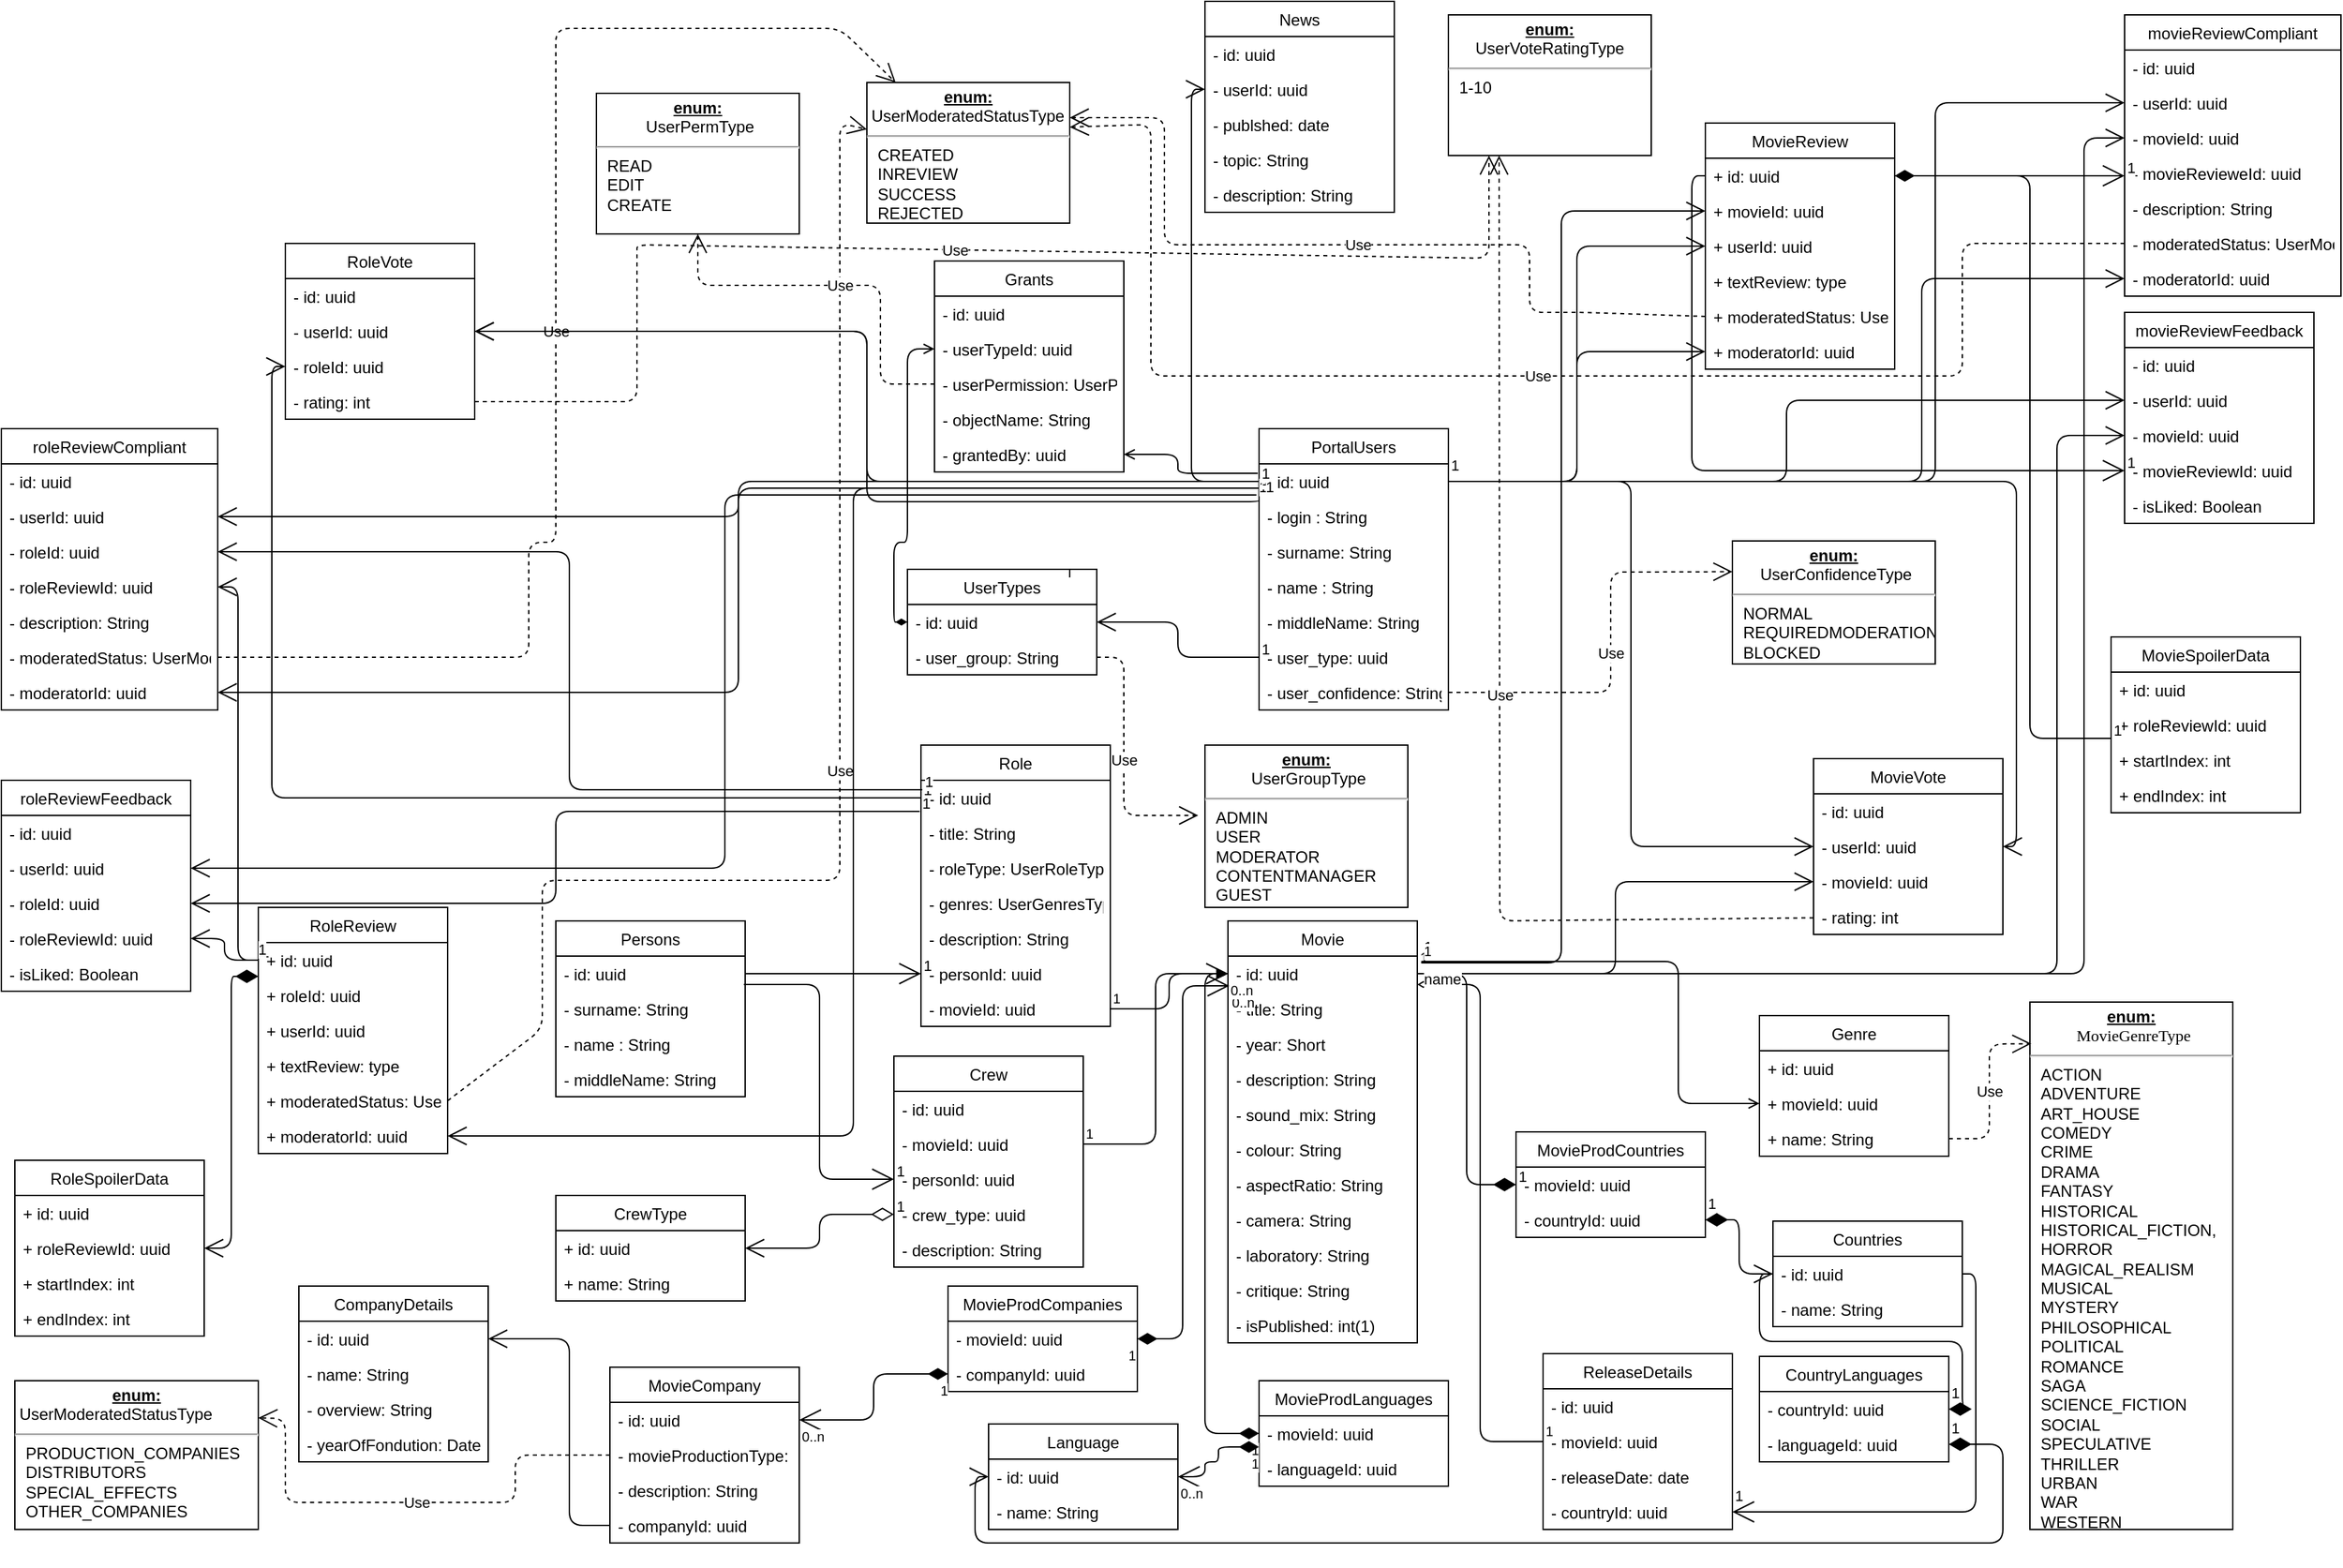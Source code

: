 <mxfile version="12.4.2" type="device" pages="1"><diagram id="bqbpLIdKGAeHzHiHFyEc" name="Page-1"><mxGraphModel dx="2249" dy="822" grid="1" gridSize="10" guides="1" tooltips="1" connect="1" arrows="1" fold="1" page="1" pageScale="1" pageWidth="827" pageHeight="1169" math="0" shadow="0"><root><mxCell id="0"/><mxCell id="1" parent="0"/><mxCell id="DdgafzefJ5ezYPAQWjBx-1" value="Movie" style="swimlane;fontStyle=0;childLayout=stackLayout;horizontal=1;startSize=26;fillColor=none;horizontalStack=0;resizeParent=1;resizeParentMax=0;resizeLast=0;collapsible=1;marginBottom=0;" parent="1" vertex="1"><mxGeometry x="687" y="690" width="140" height="312" as="geometry"/></mxCell><mxCell id="DdgafzefJ5ezYPAQWjBx-2" value="- id: uuid" style="text;strokeColor=none;fillColor=none;align=left;verticalAlign=top;spacingLeft=4;spacingRight=4;overflow=hidden;rotatable=0;points=[[0,0.5],[1,0.5]];portConstraint=eastwest;" parent="DdgafzefJ5ezYPAQWjBx-1" vertex="1"><mxGeometry y="26" width="140" height="26" as="geometry"/></mxCell><mxCell id="DdgafzefJ5ezYPAQWjBx-3" value="- title: String" style="text;strokeColor=none;fillColor=none;align=left;verticalAlign=top;spacingLeft=4;spacingRight=4;overflow=hidden;rotatable=0;points=[[0,0.5],[1,0.5]];portConstraint=eastwest;" parent="DdgafzefJ5ezYPAQWjBx-1" vertex="1"><mxGeometry y="52" width="140" height="26" as="geometry"/></mxCell><mxCell id="DdgafzefJ5ezYPAQWjBx-5" value="- year: Short" style="text;strokeColor=none;fillColor=none;align=left;verticalAlign=top;spacingLeft=4;spacingRight=4;overflow=hidden;rotatable=0;points=[[0,0.5],[1,0.5]];portConstraint=eastwest;" parent="DdgafzefJ5ezYPAQWjBx-1" vertex="1"><mxGeometry y="78" width="140" height="26" as="geometry"/></mxCell><mxCell id="DdgafzefJ5ezYPAQWjBx-6" value="- description: String" style="text;strokeColor=none;fillColor=none;align=left;verticalAlign=top;spacingLeft=4;spacingRight=4;overflow=hidden;rotatable=0;points=[[0,0.5],[1,0.5]];portConstraint=eastwest;" parent="DdgafzefJ5ezYPAQWjBx-1" vertex="1"><mxGeometry y="104" width="140" height="26" as="geometry"/></mxCell><mxCell id="DdgafzefJ5ezYPAQWjBx-12" value="- sound_mix: String" style="text;strokeColor=none;fillColor=none;align=left;verticalAlign=top;spacingLeft=4;spacingRight=4;overflow=hidden;rotatable=0;points=[[0,0.5],[1,0.5]];portConstraint=eastwest;" parent="DdgafzefJ5ezYPAQWjBx-1" vertex="1"><mxGeometry y="130" width="140" height="26" as="geometry"/></mxCell><mxCell id="DdgafzefJ5ezYPAQWjBx-11" value="- colour: String" style="text;strokeColor=none;fillColor=none;align=left;verticalAlign=top;spacingLeft=4;spacingRight=4;overflow=hidden;rotatable=0;points=[[0,0.5],[1,0.5]];portConstraint=eastwest;" parent="DdgafzefJ5ezYPAQWjBx-1" vertex="1"><mxGeometry y="156" width="140" height="26" as="geometry"/></mxCell><mxCell id="DdgafzefJ5ezYPAQWjBx-10" value="- aspectRatio: String" style="text;strokeColor=none;fillColor=none;align=left;verticalAlign=top;spacingLeft=4;spacingRight=4;overflow=hidden;rotatable=0;points=[[0,0.5],[1,0.5]];portConstraint=eastwest;" parent="DdgafzefJ5ezYPAQWjBx-1" vertex="1"><mxGeometry y="182" width="140" height="26" as="geometry"/></mxCell><mxCell id="DdgafzefJ5ezYPAQWjBx-9" value="- camera: String" style="text;strokeColor=none;fillColor=none;align=left;verticalAlign=top;spacingLeft=4;spacingRight=4;overflow=hidden;rotatable=0;points=[[0,0.5],[1,0.5]];portConstraint=eastwest;" parent="DdgafzefJ5ezYPAQWjBx-1" vertex="1"><mxGeometry y="208" width="140" height="26" as="geometry"/></mxCell><mxCell id="DdgafzefJ5ezYPAQWjBx-8" value="- laboratory: String" style="text;strokeColor=none;fillColor=none;align=left;verticalAlign=top;spacingLeft=4;spacingRight=4;overflow=hidden;rotatable=0;points=[[0,0.5],[1,0.5]];portConstraint=eastwest;" parent="DdgafzefJ5ezYPAQWjBx-1" vertex="1"><mxGeometry y="234" width="140" height="26" as="geometry"/></mxCell><mxCell id="DdgafzefJ5ezYPAQWjBx-15" value="- critique: String" style="text;strokeColor=none;fillColor=none;align=left;verticalAlign=top;spacingLeft=4;spacingRight=4;overflow=hidden;rotatable=0;points=[[0,0.5],[1,0.5]];portConstraint=eastwest;" parent="DdgafzefJ5ezYPAQWjBx-1" vertex="1"><mxGeometry y="260" width="140" height="26" as="geometry"/></mxCell><mxCell id="DdgafzefJ5ezYPAQWjBx-4" value="- isPublished: int(1)" style="text;strokeColor=none;fillColor=none;align=left;verticalAlign=top;spacingLeft=4;spacingRight=4;overflow=hidden;rotatable=0;points=[[0,0.5],[1,0.5]];portConstraint=eastwest;" parent="DdgafzefJ5ezYPAQWjBx-1" vertex="1"><mxGeometry y="286" width="140" height="26" as="geometry"/></mxCell><mxCell id="DdgafzefJ5ezYPAQWjBx-16" value="Role" style="swimlane;fontStyle=0;childLayout=stackLayout;horizontal=1;startSize=26;fillColor=none;horizontalStack=0;resizeParent=1;resizeParentMax=0;resizeLast=0;collapsible=1;marginBottom=0;" parent="1" vertex="1"><mxGeometry x="460" y="560" width="140" height="208" as="geometry"/></mxCell><mxCell id="DdgafzefJ5ezYPAQWjBx-17" value="- id: uuid" style="text;strokeColor=none;fillColor=none;align=left;verticalAlign=top;spacingLeft=4;spacingRight=4;overflow=hidden;rotatable=0;points=[[0,0.5],[1,0.5]];portConstraint=eastwest;" parent="DdgafzefJ5ezYPAQWjBx-16" vertex="1"><mxGeometry y="26" width="140" height="26" as="geometry"/></mxCell><mxCell id="DdgafzefJ5ezYPAQWjBx-18" value="- title: String" style="text;strokeColor=none;fillColor=none;align=left;verticalAlign=top;spacingLeft=4;spacingRight=4;overflow=hidden;rotatable=0;points=[[0,0.5],[1,0.5]];portConstraint=eastwest;" parent="DdgafzefJ5ezYPAQWjBx-16" vertex="1"><mxGeometry y="52" width="140" height="26" as="geometry"/></mxCell><mxCell id="DdgafzefJ5ezYPAQWjBx-20" value="- roleType: UserRoleType" style="text;strokeColor=none;fillColor=none;align=left;verticalAlign=top;spacingLeft=4;spacingRight=4;overflow=hidden;rotatable=0;points=[[0,0.5],[1,0.5]];portConstraint=eastwest;" parent="DdgafzefJ5ezYPAQWjBx-16" vertex="1"><mxGeometry y="78" width="140" height="26" as="geometry"/></mxCell><mxCell id="DdgafzefJ5ezYPAQWjBx-21" value="- genres: UserGenresType" style="text;strokeColor=none;fillColor=none;align=left;verticalAlign=top;spacingLeft=4;spacingRight=4;overflow=hidden;rotatable=0;points=[[0,0.5],[1,0.5]];portConstraint=eastwest;" parent="DdgafzefJ5ezYPAQWjBx-16" vertex="1"><mxGeometry y="104" width="140" height="26" as="geometry"/></mxCell><mxCell id="DdgafzefJ5ezYPAQWjBx-22" value="- description: String" style="text;strokeColor=none;fillColor=none;align=left;verticalAlign=top;spacingLeft=4;spacingRight=4;overflow=hidden;rotatable=0;points=[[0,0.5],[1,0.5]];portConstraint=eastwest;" parent="DdgafzefJ5ezYPAQWjBx-16" vertex="1"><mxGeometry y="130" width="140" height="26" as="geometry"/></mxCell><mxCell id="DdgafzefJ5ezYPAQWjBx-23" value="- personId: uuid" style="text;strokeColor=none;fillColor=none;align=left;verticalAlign=top;spacingLeft=4;spacingRight=4;overflow=hidden;rotatable=0;points=[[0,0.5],[1,0.5]];portConstraint=eastwest;" parent="DdgafzefJ5ezYPAQWjBx-16" vertex="1"><mxGeometry y="156" width="140" height="26" as="geometry"/></mxCell><mxCell id="DdgafzefJ5ezYPAQWjBx-19" value="- movieId: uuid" style="text;strokeColor=none;fillColor=none;align=left;verticalAlign=top;spacingLeft=4;spacingRight=4;overflow=hidden;rotatable=0;points=[[0,0.5],[1,0.5]];portConstraint=eastwest;" parent="DdgafzefJ5ezYPAQWjBx-16" vertex="1"><mxGeometry y="182" width="140" height="26" as="geometry"/></mxCell><mxCell id="YQnFz6MUB6q1xdHqI6eA-1" value="PortalUsers" style="swimlane;fontStyle=0;childLayout=stackLayout;horizontal=1;startSize=26;fillColor=none;horizontalStack=0;resizeParent=1;resizeParentMax=0;resizeLast=0;collapsible=1;marginBottom=0;" parent="1" vertex="1"><mxGeometry x="710" y="326" width="140" height="208" as="geometry"/></mxCell><mxCell id="YQnFz6MUB6q1xdHqI6eA-2" value="- id: uuid" style="text;strokeColor=none;fillColor=none;align=left;verticalAlign=top;spacingLeft=4;spacingRight=4;overflow=hidden;rotatable=0;points=[[0,0.5],[1,0.5]];portConstraint=eastwest;" parent="YQnFz6MUB6q1xdHqI6eA-1" vertex="1"><mxGeometry y="26" width="140" height="26" as="geometry"/></mxCell><mxCell id="YQnFz6MUB6q1xdHqI6eA-3" value="- login : String" style="text;strokeColor=none;fillColor=none;align=left;verticalAlign=top;spacingLeft=4;spacingRight=4;overflow=hidden;rotatable=0;points=[[0,0.5],[1,0.5]];portConstraint=eastwest;" parent="YQnFz6MUB6q1xdHqI6eA-1" vertex="1"><mxGeometry y="52" width="140" height="26" as="geometry"/></mxCell><mxCell id="YQnFz6MUB6q1xdHqI6eA-5" value="- surname: String" style="text;strokeColor=none;fillColor=none;align=left;verticalAlign=top;spacingLeft=4;spacingRight=4;overflow=hidden;rotatable=0;points=[[0,0.5],[1,0.5]];portConstraint=eastwest;" parent="YQnFz6MUB6q1xdHqI6eA-1" vertex="1"><mxGeometry y="78" width="140" height="26" as="geometry"/></mxCell><mxCell id="YQnFz6MUB6q1xdHqI6eA-6" value="- name : String" style="text;strokeColor=none;fillColor=none;align=left;verticalAlign=top;spacingLeft=4;spacingRight=4;overflow=hidden;rotatable=0;points=[[0,0.5],[1,0.5]];portConstraint=eastwest;" parent="YQnFz6MUB6q1xdHqI6eA-1" vertex="1"><mxGeometry y="104" width="140" height="26" as="geometry"/></mxCell><mxCell id="YQnFz6MUB6q1xdHqI6eA-7" value="- middleName: String" style="text;strokeColor=none;fillColor=none;align=left;verticalAlign=top;spacingLeft=4;spacingRight=4;overflow=hidden;rotatable=0;points=[[0,0.5],[1,0.5]];portConstraint=eastwest;" parent="YQnFz6MUB6q1xdHqI6eA-1" vertex="1"><mxGeometry y="130" width="140" height="26" as="geometry"/></mxCell><mxCell id="YQnFz6MUB6q1xdHqI6eA-4" value="- user_type: uuid" style="text;strokeColor=none;fillColor=none;align=left;verticalAlign=top;spacingLeft=4;spacingRight=4;overflow=hidden;rotatable=0;points=[[0,0.5],[1,0.5]];portConstraint=eastwest;" parent="YQnFz6MUB6q1xdHqI6eA-1" vertex="1"><mxGeometry y="156" width="140" height="26" as="geometry"/></mxCell><mxCell id="9vb_ivIG15CbZ8NKKwNv-1" value="- user_confidence: String" style="text;strokeColor=none;fillColor=none;align=left;verticalAlign=top;spacingLeft=4;spacingRight=4;overflow=hidden;rotatable=0;points=[[0,0.5],[1,0.5]];portConstraint=eastwest;" parent="YQnFz6MUB6q1xdHqI6eA-1" vertex="1"><mxGeometry y="182" width="140" height="26" as="geometry"/></mxCell><mxCell id="YQnFz6MUB6q1xdHqI6eA-8" value="UserTypes" style="swimlane;fontStyle=0;childLayout=stackLayout;horizontal=1;startSize=26;fillColor=none;horizontalStack=0;resizeParent=1;resizeParentMax=0;resizeLast=0;collapsible=1;marginBottom=0;" parent="1" vertex="1"><mxGeometry x="450" y="430" width="140" height="78" as="geometry"/></mxCell><mxCell id="YQnFz6MUB6q1xdHqI6eA-9" value="- id: uuid" style="text;strokeColor=none;fillColor=none;align=left;verticalAlign=top;spacingLeft=4;spacingRight=4;overflow=hidden;rotatable=0;points=[[0,0.5],[1,0.5]];portConstraint=eastwest;" parent="YQnFz6MUB6q1xdHqI6eA-8" vertex="1"><mxGeometry y="26" width="140" height="26" as="geometry"/></mxCell><mxCell id="YQnFz6MUB6q1xdHqI6eA-10" value="- user_group: String" style="text;strokeColor=none;fillColor=none;align=left;verticalAlign=top;spacingLeft=4;spacingRight=4;overflow=hidden;rotatable=0;points=[[0,0.5],[1,0.5]];portConstraint=eastwest;" parent="YQnFz6MUB6q1xdHqI6eA-8" vertex="1"><mxGeometry y="52" width="140" height="26" as="geometry"/></mxCell><mxCell id="YQnFz6MUB6q1xdHqI6eA-12" value="Crew" style="swimlane;fontStyle=0;childLayout=stackLayout;horizontal=1;startSize=26;fillColor=none;horizontalStack=0;resizeParent=1;resizeParentMax=0;resizeLast=0;collapsible=1;marginBottom=0;" parent="1" vertex="1"><mxGeometry x="440" y="790" width="140" height="156" as="geometry"/></mxCell><mxCell id="YQnFz6MUB6q1xdHqI6eA-13" value="- id: uuid" style="text;strokeColor=none;fillColor=none;align=left;verticalAlign=top;spacingLeft=4;spacingRight=4;overflow=hidden;rotatable=0;points=[[0,0.5],[1,0.5]];portConstraint=eastwest;" parent="YQnFz6MUB6q1xdHqI6eA-12" vertex="1"><mxGeometry y="26" width="140" height="26" as="geometry"/></mxCell><mxCell id="YQnFz6MUB6q1xdHqI6eA-14" value="- movieId: uuid" style="text;strokeColor=none;fillColor=none;align=left;verticalAlign=top;spacingLeft=4;spacingRight=4;overflow=hidden;rotatable=0;points=[[0,0.5],[1,0.5]];portConstraint=eastwest;" parent="YQnFz6MUB6q1xdHqI6eA-12" vertex="1"><mxGeometry y="52" width="140" height="26" as="geometry"/></mxCell><mxCell id="YQnFz6MUB6q1xdHqI6eA-23" value="- personId: uuid" style="text;strokeColor=none;fillColor=none;align=left;verticalAlign=top;spacingLeft=4;spacingRight=4;overflow=hidden;rotatable=0;points=[[0,0.5],[1,0.5]];portConstraint=eastwest;" parent="YQnFz6MUB6q1xdHqI6eA-12" vertex="1"><mxGeometry y="78" width="140" height="26" as="geometry"/></mxCell><mxCell id="YQnFz6MUB6q1xdHqI6eA-24" value="- crew_type: uuid" style="text;strokeColor=none;fillColor=none;align=left;verticalAlign=top;spacingLeft=4;spacingRight=4;overflow=hidden;rotatable=0;points=[[0,0.5],[1,0.5]];portConstraint=eastwest;" parent="YQnFz6MUB6q1xdHqI6eA-12" vertex="1"><mxGeometry y="104" width="140" height="26" as="geometry"/></mxCell><mxCell id="YQnFz6MUB6q1xdHqI6eA-15" value="- description: String" style="text;strokeColor=none;fillColor=none;align=left;verticalAlign=top;spacingLeft=4;spacingRight=4;overflow=hidden;rotatable=0;points=[[0,0.5],[1,0.5]];portConstraint=eastwest;" parent="YQnFz6MUB6q1xdHqI6eA-12" vertex="1"><mxGeometry y="130" width="140" height="26" as="geometry"/></mxCell><mxCell id="YQnFz6MUB6q1xdHqI6eA-16" value="Persons" style="swimlane;fontStyle=0;childLayout=stackLayout;horizontal=1;startSize=26;fillColor=none;horizontalStack=0;resizeParent=1;resizeParentMax=0;resizeLast=0;collapsible=1;marginBottom=0;" parent="1" vertex="1"><mxGeometry x="190" y="690" width="140" height="130" as="geometry"/></mxCell><mxCell id="YQnFz6MUB6q1xdHqI6eA-17" value="- id: uuid" style="text;strokeColor=none;fillColor=none;align=left;verticalAlign=top;spacingLeft=4;spacingRight=4;overflow=hidden;rotatable=0;points=[[0,0.5],[1,0.5]];portConstraint=eastwest;" parent="YQnFz6MUB6q1xdHqI6eA-16" vertex="1"><mxGeometry y="26" width="140" height="26" as="geometry"/></mxCell><mxCell id="YQnFz6MUB6q1xdHqI6eA-19" value="- surname: String" style="text;strokeColor=none;fillColor=none;align=left;verticalAlign=top;spacingLeft=4;spacingRight=4;overflow=hidden;rotatable=0;points=[[0,0.5],[1,0.5]];portConstraint=eastwest;" parent="YQnFz6MUB6q1xdHqI6eA-16" vertex="1"><mxGeometry y="52" width="140" height="26" as="geometry"/></mxCell><mxCell id="YQnFz6MUB6q1xdHqI6eA-20" value="- name : String" style="text;strokeColor=none;fillColor=none;align=left;verticalAlign=top;spacingLeft=4;spacingRight=4;overflow=hidden;rotatable=0;points=[[0,0.5],[1,0.5]];portConstraint=eastwest;" parent="YQnFz6MUB6q1xdHqI6eA-16" vertex="1"><mxGeometry y="78" width="140" height="26" as="geometry"/></mxCell><mxCell id="YQnFz6MUB6q1xdHqI6eA-21" value="- middleName: String" style="text;strokeColor=none;fillColor=none;align=left;verticalAlign=top;spacingLeft=4;spacingRight=4;overflow=hidden;rotatable=0;points=[[0,0.5],[1,0.5]];portConstraint=eastwest;" parent="YQnFz6MUB6q1xdHqI6eA-16" vertex="1"><mxGeometry y="104" width="140" height="26" as="geometry"/></mxCell><mxCell id="YQnFz6MUB6q1xdHqI6eA-25" value="MovieVote" style="swimlane;fontStyle=0;childLayout=stackLayout;horizontal=1;startSize=26;fillColor=none;horizontalStack=0;resizeParent=1;resizeParentMax=0;resizeLast=0;collapsible=1;marginBottom=0;" parent="1" vertex="1"><mxGeometry x="1120" y="570" width="140" height="130" as="geometry"/></mxCell><mxCell id="YQnFz6MUB6q1xdHqI6eA-26" value="- id: uuid" style="text;strokeColor=none;fillColor=none;align=left;verticalAlign=top;spacingLeft=4;spacingRight=4;overflow=hidden;rotatable=0;points=[[0,0.5],[1,0.5]];portConstraint=eastwest;" parent="YQnFz6MUB6q1xdHqI6eA-25" vertex="1"><mxGeometry y="26" width="140" height="26" as="geometry"/></mxCell><mxCell id="YQnFz6MUB6q1xdHqI6eA-27" value="- userId: uuid" style="text;strokeColor=none;fillColor=none;align=left;verticalAlign=top;spacingLeft=4;spacingRight=4;overflow=hidden;rotatable=0;points=[[0,0.5],[1,0.5]];portConstraint=eastwest;" parent="YQnFz6MUB6q1xdHqI6eA-25" vertex="1"><mxGeometry y="52" width="140" height="26" as="geometry"/></mxCell><mxCell id="YQnFz6MUB6q1xdHqI6eA-28" value="- movieId: uuid" style="text;strokeColor=none;fillColor=none;align=left;verticalAlign=top;spacingLeft=4;spacingRight=4;overflow=hidden;rotatable=0;points=[[0,0.5],[1,0.5]];portConstraint=eastwest;" parent="YQnFz6MUB6q1xdHqI6eA-25" vertex="1"><mxGeometry y="78" width="140" height="26" as="geometry"/></mxCell><mxCell id="YQnFz6MUB6q1xdHqI6eA-30" value="- rating: int" style="text;strokeColor=none;fillColor=none;align=left;verticalAlign=top;spacingLeft=4;spacingRight=4;overflow=hidden;rotatable=0;points=[[0,0.5],[1,0.5]];portConstraint=eastwest;" parent="YQnFz6MUB6q1xdHqI6eA-25" vertex="1"><mxGeometry y="104" width="140" height="26" as="geometry"/></mxCell><mxCell id="YQnFz6MUB6q1xdHqI6eA-36" value="roleReviewFeedback" style="swimlane;fontStyle=0;childLayout=stackLayout;horizontal=1;startSize=26;fillColor=none;horizontalStack=0;resizeParent=1;resizeParentMax=0;resizeLast=0;collapsible=1;marginBottom=0;" parent="1" vertex="1"><mxGeometry x="-220" y="586" width="140" height="156" as="geometry"/></mxCell><mxCell id="YQnFz6MUB6q1xdHqI6eA-37" value="- id: uuid" style="text;strokeColor=none;fillColor=none;align=left;verticalAlign=top;spacingLeft=4;spacingRight=4;overflow=hidden;rotatable=0;points=[[0,0.5],[1,0.5]];portConstraint=eastwest;" parent="YQnFz6MUB6q1xdHqI6eA-36" vertex="1"><mxGeometry y="26" width="140" height="26" as="geometry"/></mxCell><mxCell id="YQnFz6MUB6q1xdHqI6eA-38" value="- userId: uuid" style="text;strokeColor=none;fillColor=none;align=left;verticalAlign=top;spacingLeft=4;spacingRight=4;overflow=hidden;rotatable=0;points=[[0,0.5],[1,0.5]];portConstraint=eastwest;" parent="YQnFz6MUB6q1xdHqI6eA-36" vertex="1"><mxGeometry y="52" width="140" height="26" as="geometry"/></mxCell><mxCell id="YQnFz6MUB6q1xdHqI6eA-50" value="- roleId: uuid" style="text;strokeColor=none;fillColor=none;align=left;verticalAlign=top;spacingLeft=4;spacingRight=4;overflow=hidden;rotatable=0;points=[[0,0.5],[1,0.5]];portConstraint=eastwest;" parent="YQnFz6MUB6q1xdHqI6eA-36" vertex="1"><mxGeometry y="78" width="140" height="26" as="geometry"/></mxCell><mxCell id="YQnFz6MUB6q1xdHqI6eA-51" value="- roleReviewId: uuid" style="text;strokeColor=none;fillColor=none;align=left;verticalAlign=top;spacingLeft=4;spacingRight=4;overflow=hidden;rotatable=0;points=[[0,0.5],[1,0.5]];portConstraint=eastwest;" parent="YQnFz6MUB6q1xdHqI6eA-36" vertex="1"><mxGeometry y="104" width="140" height="26" as="geometry"/></mxCell><mxCell id="YQnFz6MUB6q1xdHqI6eA-53" value="- isLiked: Boolean" style="text;strokeColor=none;fillColor=none;align=left;verticalAlign=top;spacingLeft=4;spacingRight=4;overflow=hidden;rotatable=0;points=[[0,0.5],[1,0.5]];portConstraint=eastwest;" parent="YQnFz6MUB6q1xdHqI6eA-36" vertex="1"><mxGeometry y="130" width="140" height="26" as="geometry"/></mxCell><mxCell id="YQnFz6MUB6q1xdHqI6eA-54" value="roleReviewCompliant" style="swimlane;fontStyle=0;childLayout=stackLayout;horizontal=1;startSize=26;fillColor=none;horizontalStack=0;resizeParent=1;resizeParentMax=0;resizeLast=0;collapsible=1;marginBottom=0;" parent="1" vertex="1"><mxGeometry x="-220" y="326" width="160" height="208" as="geometry"/></mxCell><mxCell id="YQnFz6MUB6q1xdHqI6eA-55" value="- id: uuid" style="text;strokeColor=none;fillColor=none;align=left;verticalAlign=top;spacingLeft=4;spacingRight=4;overflow=hidden;rotatable=0;points=[[0,0.5],[1,0.5]];portConstraint=eastwest;" parent="YQnFz6MUB6q1xdHqI6eA-54" vertex="1"><mxGeometry y="26" width="160" height="26" as="geometry"/></mxCell><mxCell id="YQnFz6MUB6q1xdHqI6eA-56" value="- userId: uuid" style="text;strokeColor=none;fillColor=none;align=left;verticalAlign=top;spacingLeft=4;spacingRight=4;overflow=hidden;rotatable=0;points=[[0,0.5],[1,0.5]];portConstraint=eastwest;" parent="YQnFz6MUB6q1xdHqI6eA-54" vertex="1"><mxGeometry y="52" width="160" height="26" as="geometry"/></mxCell><mxCell id="YQnFz6MUB6q1xdHqI6eA-57" value="- roleId: uuid" style="text;strokeColor=none;fillColor=none;align=left;verticalAlign=top;spacingLeft=4;spacingRight=4;overflow=hidden;rotatable=0;points=[[0,0.5],[1,0.5]];portConstraint=eastwest;" parent="YQnFz6MUB6q1xdHqI6eA-54" vertex="1"><mxGeometry y="78" width="160" height="26" as="geometry"/></mxCell><mxCell id="YQnFz6MUB6q1xdHqI6eA-58" value="- roleReviewId: uuid" style="text;strokeColor=none;fillColor=none;align=left;verticalAlign=top;spacingLeft=4;spacingRight=4;overflow=hidden;rotatable=0;points=[[0,0.5],[1,0.5]];portConstraint=eastwest;" parent="YQnFz6MUB6q1xdHqI6eA-54" vertex="1"><mxGeometry y="104" width="160" height="26" as="geometry"/></mxCell><mxCell id="YQnFz6MUB6q1xdHqI6eA-59" value="- description: String" style="text;strokeColor=none;fillColor=none;align=left;verticalAlign=top;spacingLeft=4;spacingRight=4;overflow=hidden;rotatable=0;points=[[0,0.5],[1,0.5]];portConstraint=eastwest;" parent="YQnFz6MUB6q1xdHqI6eA-54" vertex="1"><mxGeometry y="130" width="160" height="26" as="geometry"/></mxCell><mxCell id="YQnFz6MUB6q1xdHqI6eA-60" value="- moderatedStatus: UserModeratedStatusType" style="text;strokeColor=none;fillColor=none;align=left;verticalAlign=top;spacingLeft=4;spacingRight=4;overflow=hidden;rotatable=0;points=[[0,0.5],[1,0.5]];portConstraint=eastwest;" parent="YQnFz6MUB6q1xdHqI6eA-54" vertex="1"><mxGeometry y="156" width="160" height="26" as="geometry"/></mxCell><mxCell id="YQnFz6MUB6q1xdHqI6eA-61" value="- moderatorId: uuid" style="text;strokeColor=none;fillColor=none;align=left;verticalAlign=top;spacingLeft=4;spacingRight=4;overflow=hidden;rotatable=0;points=[[0,0.5],[1,0.5]];portConstraint=eastwest;" parent="YQnFz6MUB6q1xdHqI6eA-54" vertex="1"><mxGeometry y="182" width="160" height="26" as="geometry"/></mxCell><mxCell id="YQnFz6MUB6q1xdHqI6eA-62" value="movieReviewFeedback" style="swimlane;fontStyle=0;childLayout=stackLayout;horizontal=1;startSize=26;fillColor=none;horizontalStack=0;resizeParent=1;resizeParentMax=0;resizeLast=0;collapsible=1;marginBottom=0;" parent="1" vertex="1"><mxGeometry x="1350" y="240" width="140" height="156" as="geometry"/></mxCell><mxCell id="YQnFz6MUB6q1xdHqI6eA-63" value="- id: uuid" style="text;strokeColor=none;fillColor=none;align=left;verticalAlign=top;spacingLeft=4;spacingRight=4;overflow=hidden;rotatable=0;points=[[0,0.5],[1,0.5]];portConstraint=eastwest;" parent="YQnFz6MUB6q1xdHqI6eA-62" vertex="1"><mxGeometry y="26" width="140" height="26" as="geometry"/></mxCell><mxCell id="YQnFz6MUB6q1xdHqI6eA-64" value="- userId: uuid" style="text;strokeColor=none;fillColor=none;align=left;verticalAlign=top;spacingLeft=4;spacingRight=4;overflow=hidden;rotatable=0;points=[[0,0.5],[1,0.5]];portConstraint=eastwest;" parent="YQnFz6MUB6q1xdHqI6eA-62" vertex="1"><mxGeometry y="52" width="140" height="26" as="geometry"/></mxCell><mxCell id="YQnFz6MUB6q1xdHqI6eA-65" value="- movieId: uuid" style="text;strokeColor=none;fillColor=none;align=left;verticalAlign=top;spacingLeft=4;spacingRight=4;overflow=hidden;rotatable=0;points=[[0,0.5],[1,0.5]];portConstraint=eastwest;" parent="YQnFz6MUB6q1xdHqI6eA-62" vertex="1"><mxGeometry y="78" width="140" height="26" as="geometry"/></mxCell><mxCell id="YQnFz6MUB6q1xdHqI6eA-66" value="- movieReviewId: uuid" style="text;strokeColor=none;fillColor=none;align=left;verticalAlign=top;spacingLeft=4;spacingRight=4;overflow=hidden;rotatable=0;points=[[0,0.5],[1,0.5]];portConstraint=eastwest;" parent="YQnFz6MUB6q1xdHqI6eA-62" vertex="1"><mxGeometry y="104" width="140" height="26" as="geometry"/></mxCell><mxCell id="YQnFz6MUB6q1xdHqI6eA-67" value="- isLiked: Boolean" style="text;strokeColor=none;fillColor=none;align=left;verticalAlign=top;spacingLeft=4;spacingRight=4;overflow=hidden;rotatable=0;points=[[0,0.5],[1,0.5]];portConstraint=eastwest;" parent="YQnFz6MUB6q1xdHqI6eA-62" vertex="1"><mxGeometry y="130" width="140" height="26" as="geometry"/></mxCell><mxCell id="YQnFz6MUB6q1xdHqI6eA-68" value="movieReviewCompliant" style="swimlane;fontStyle=0;childLayout=stackLayout;horizontal=1;startSize=26;fillColor=none;horizontalStack=0;resizeParent=1;resizeParentMax=0;resizeLast=0;collapsible=1;marginBottom=0;" parent="1" vertex="1"><mxGeometry x="1350" y="20" width="160" height="208" as="geometry"/></mxCell><mxCell id="YQnFz6MUB6q1xdHqI6eA-69" value="- id: uuid" style="text;strokeColor=none;fillColor=none;align=left;verticalAlign=top;spacingLeft=4;spacingRight=4;overflow=hidden;rotatable=0;points=[[0,0.5],[1,0.5]];portConstraint=eastwest;" parent="YQnFz6MUB6q1xdHqI6eA-68" vertex="1"><mxGeometry y="26" width="160" height="26" as="geometry"/></mxCell><mxCell id="YQnFz6MUB6q1xdHqI6eA-70" value="- userId: uuid" style="text;strokeColor=none;fillColor=none;align=left;verticalAlign=top;spacingLeft=4;spacingRight=4;overflow=hidden;rotatable=0;points=[[0,0.5],[1,0.5]];portConstraint=eastwest;" parent="YQnFz6MUB6q1xdHqI6eA-68" vertex="1"><mxGeometry y="52" width="160" height="26" as="geometry"/></mxCell><mxCell id="YQnFz6MUB6q1xdHqI6eA-71" value="- movieId: uuid" style="text;strokeColor=none;fillColor=none;align=left;verticalAlign=top;spacingLeft=4;spacingRight=4;overflow=hidden;rotatable=0;points=[[0,0.5],[1,0.5]];portConstraint=eastwest;" parent="YQnFz6MUB6q1xdHqI6eA-68" vertex="1"><mxGeometry y="78" width="160" height="26" as="geometry"/></mxCell><mxCell id="YQnFz6MUB6q1xdHqI6eA-72" value="- movieRevieweId: uuid" style="text;strokeColor=none;fillColor=none;align=left;verticalAlign=top;spacingLeft=4;spacingRight=4;overflow=hidden;rotatable=0;points=[[0,0.5],[1,0.5]];portConstraint=eastwest;" parent="YQnFz6MUB6q1xdHqI6eA-68" vertex="1"><mxGeometry y="104" width="160" height="26" as="geometry"/></mxCell><mxCell id="YQnFz6MUB6q1xdHqI6eA-73" value="- description: String" style="text;strokeColor=none;fillColor=none;align=left;verticalAlign=top;spacingLeft=4;spacingRight=4;overflow=hidden;rotatable=0;points=[[0,0.5],[1,0.5]];portConstraint=eastwest;" parent="YQnFz6MUB6q1xdHqI6eA-68" vertex="1"><mxGeometry y="130" width="160" height="26" as="geometry"/></mxCell><mxCell id="YQnFz6MUB6q1xdHqI6eA-74" value="- moderatedStatus: UserModeratedStatusType" style="text;strokeColor=none;fillColor=none;align=left;verticalAlign=top;spacingLeft=4;spacingRight=4;overflow=hidden;rotatable=0;points=[[0,0.5],[1,0.5]];portConstraint=eastwest;" parent="YQnFz6MUB6q1xdHqI6eA-68" vertex="1"><mxGeometry y="156" width="160" height="26" as="geometry"/></mxCell><mxCell id="YQnFz6MUB6q1xdHqI6eA-75" value="- moderatorId: uuid" style="text;strokeColor=none;fillColor=none;align=left;verticalAlign=top;spacingLeft=4;spacingRight=4;overflow=hidden;rotatable=0;points=[[0,0.5],[1,0.5]];portConstraint=eastwest;" parent="YQnFz6MUB6q1xdHqI6eA-68" vertex="1"><mxGeometry y="182" width="160" height="26" as="geometry"/></mxCell><mxCell id="YQnFz6MUB6q1xdHqI6eA-76" value="Grants" style="swimlane;fontStyle=0;childLayout=stackLayout;horizontal=1;startSize=26;fillColor=none;horizontalStack=0;resizeParent=1;resizeParentMax=0;resizeLast=0;collapsible=1;marginBottom=0;" parent="1" vertex="1"><mxGeometry x="470" y="202" width="140" height="156" as="geometry"/></mxCell><mxCell id="YQnFz6MUB6q1xdHqI6eA-77" value="- id: uuid" style="text;strokeColor=none;fillColor=none;align=left;verticalAlign=top;spacingLeft=4;spacingRight=4;overflow=hidden;rotatable=0;points=[[0,0.5],[1,0.5]];portConstraint=eastwest;" parent="YQnFz6MUB6q1xdHqI6eA-76" vertex="1"><mxGeometry y="26" width="140" height="26" as="geometry"/></mxCell><mxCell id="YQnFz6MUB6q1xdHqI6eA-78" value="- userTypeId: uuid" style="text;strokeColor=none;fillColor=none;align=left;verticalAlign=top;spacingLeft=4;spacingRight=4;overflow=hidden;rotatable=0;points=[[0,0.5],[1,0.5]];portConstraint=eastwest;" parent="YQnFz6MUB6q1xdHqI6eA-76" vertex="1"><mxGeometry y="52" width="140" height="26" as="geometry"/></mxCell><mxCell id="YQnFz6MUB6q1xdHqI6eA-80" value="- userPermission: UserPermType" style="text;strokeColor=none;fillColor=none;align=left;verticalAlign=top;spacingLeft=4;spacingRight=4;overflow=hidden;rotatable=0;points=[[0,0.5],[1,0.5]];portConstraint=eastwest;" parent="YQnFz6MUB6q1xdHqI6eA-76" vertex="1"><mxGeometry y="78" width="140" height="26" as="geometry"/></mxCell><mxCell id="YQnFz6MUB6q1xdHqI6eA-81" value="- objectName: String" style="text;strokeColor=none;fillColor=none;align=left;verticalAlign=top;spacingLeft=4;spacingRight=4;overflow=hidden;rotatable=0;points=[[0,0.5],[1,0.5]];portConstraint=eastwest;" parent="YQnFz6MUB6q1xdHqI6eA-76" vertex="1"><mxGeometry y="104" width="140" height="26" as="geometry"/></mxCell><mxCell id="YQnFz6MUB6q1xdHqI6eA-79" value="- grantedBy: uuid" style="text;strokeColor=none;fillColor=none;align=left;verticalAlign=top;spacingLeft=4;spacingRight=4;overflow=hidden;rotatable=0;points=[[0,0.5],[1,0.5]];portConstraint=eastwest;" parent="YQnFz6MUB6q1xdHqI6eA-76" vertex="1"><mxGeometry y="130" width="140" height="26" as="geometry"/></mxCell><mxCell id="YQnFz6MUB6q1xdHqI6eA-82" value="News" style="swimlane;fontStyle=0;childLayout=stackLayout;horizontal=1;startSize=26;fillColor=none;horizontalStack=0;resizeParent=1;resizeParentMax=0;resizeLast=0;collapsible=1;marginBottom=0;" parent="1" vertex="1"><mxGeometry x="670" y="10" width="140" height="156" as="geometry"/></mxCell><mxCell id="YQnFz6MUB6q1xdHqI6eA-83" value="- id: uuid" style="text;strokeColor=none;fillColor=none;align=left;verticalAlign=top;spacingLeft=4;spacingRight=4;overflow=hidden;rotatable=0;points=[[0,0.5],[1,0.5]];portConstraint=eastwest;" parent="YQnFz6MUB6q1xdHqI6eA-82" vertex="1"><mxGeometry y="26" width="140" height="26" as="geometry"/></mxCell><mxCell id="YQnFz6MUB6q1xdHqI6eA-84" value="- userId: uuid" style="text;strokeColor=none;fillColor=none;align=left;verticalAlign=top;spacingLeft=4;spacingRight=4;overflow=hidden;rotatable=0;points=[[0,0.5],[1,0.5]];portConstraint=eastwest;" parent="YQnFz6MUB6q1xdHqI6eA-82" vertex="1"><mxGeometry y="52" width="140" height="26" as="geometry"/></mxCell><mxCell id="YQnFz6MUB6q1xdHqI6eA-85" value="- publshed: date" style="text;strokeColor=none;fillColor=none;align=left;verticalAlign=top;spacingLeft=4;spacingRight=4;overflow=hidden;rotatable=0;points=[[0,0.5],[1,0.5]];portConstraint=eastwest;" parent="YQnFz6MUB6q1xdHqI6eA-82" vertex="1"><mxGeometry y="78" width="140" height="26" as="geometry"/></mxCell><mxCell id="YQnFz6MUB6q1xdHqI6eA-86" value="- topic: String" style="text;strokeColor=none;fillColor=none;align=left;verticalAlign=top;spacingLeft=4;spacingRight=4;overflow=hidden;rotatable=0;points=[[0,0.5],[1,0.5]];portConstraint=eastwest;" parent="YQnFz6MUB6q1xdHqI6eA-82" vertex="1"><mxGeometry y="104" width="140" height="26" as="geometry"/></mxCell><mxCell id="YQnFz6MUB6q1xdHqI6eA-87" value="- description: String" style="text;strokeColor=none;fillColor=none;align=left;verticalAlign=top;spacingLeft=4;spacingRight=4;overflow=hidden;rotatable=0;points=[[0,0.5],[1,0.5]];portConstraint=eastwest;" parent="YQnFz6MUB6q1xdHqI6eA-82" vertex="1"><mxGeometry y="130" width="140" height="26" as="geometry"/></mxCell><mxCell id="YQnFz6MUB6q1xdHqI6eA-88" value="ReleaseDetails" style="swimlane;fontStyle=0;childLayout=stackLayout;horizontal=1;startSize=26;fillColor=none;horizontalStack=0;resizeParent=1;resizeParentMax=0;resizeLast=0;collapsible=1;marginBottom=0;" parent="1" vertex="1"><mxGeometry x="920" y="1010" width="140" height="130" as="geometry"/></mxCell><mxCell id="YQnFz6MUB6q1xdHqI6eA-89" value="- id: uuid" style="text;strokeColor=none;fillColor=none;align=left;verticalAlign=top;spacingLeft=4;spacingRight=4;overflow=hidden;rotatable=0;points=[[0,0.5],[1,0.5]];portConstraint=eastwest;" parent="YQnFz6MUB6q1xdHqI6eA-88" vertex="1"><mxGeometry y="26" width="140" height="26" as="geometry"/></mxCell><mxCell id="YQnFz6MUB6q1xdHqI6eA-90" value="- movieId: uuid" style="text;strokeColor=none;fillColor=none;align=left;verticalAlign=top;spacingLeft=4;spacingRight=4;overflow=hidden;rotatable=0;points=[[0,0.5],[1,0.5]];portConstraint=eastwest;" parent="YQnFz6MUB6q1xdHqI6eA-88" vertex="1"><mxGeometry y="52" width="140" height="26" as="geometry"/></mxCell><mxCell id="YQnFz6MUB6q1xdHqI6eA-92" value="- releaseDate: date" style="text;strokeColor=none;fillColor=none;align=left;verticalAlign=top;spacingLeft=4;spacingRight=4;overflow=hidden;rotatable=0;points=[[0,0.5],[1,0.5]];portConstraint=eastwest;" parent="YQnFz6MUB6q1xdHqI6eA-88" vertex="1"><mxGeometry y="78" width="140" height="26" as="geometry"/></mxCell><mxCell id="YQnFz6MUB6q1xdHqI6eA-91" value="- countryId: uuid" style="text;strokeColor=none;fillColor=none;align=left;verticalAlign=top;spacingLeft=4;spacingRight=4;overflow=hidden;rotatable=0;points=[[0,0.5],[1,0.5]];portConstraint=eastwest;" parent="YQnFz6MUB6q1xdHqI6eA-88" vertex="1"><mxGeometry y="104" width="140" height="26" as="geometry"/></mxCell><mxCell id="YQnFz6MUB6q1xdHqI6eA-93" value="Countries" style="swimlane;fontStyle=0;childLayout=stackLayout;horizontal=1;startSize=26;fillColor=none;horizontalStack=0;resizeParent=1;resizeParentMax=0;resizeLast=0;collapsible=1;marginBottom=0;" parent="1" vertex="1"><mxGeometry x="1090" y="912" width="140" height="78" as="geometry"/></mxCell><mxCell id="YQnFz6MUB6q1xdHqI6eA-94" value="- id: uuid" style="text;strokeColor=none;fillColor=none;align=left;verticalAlign=top;spacingLeft=4;spacingRight=4;overflow=hidden;rotatable=0;points=[[0,0.5],[1,0.5]];portConstraint=eastwest;" parent="YQnFz6MUB6q1xdHqI6eA-93" vertex="1"><mxGeometry y="26" width="140" height="26" as="geometry"/></mxCell><mxCell id="YQnFz6MUB6q1xdHqI6eA-95" value="- name: String" style="text;strokeColor=none;fillColor=none;align=left;verticalAlign=top;spacingLeft=4;spacingRight=4;overflow=hidden;rotatable=0;points=[[0,0.5],[1,0.5]];portConstraint=eastwest;" parent="YQnFz6MUB6q1xdHqI6eA-93" vertex="1"><mxGeometry y="52" width="140" height="26" as="geometry"/></mxCell><mxCell id="YQnFz6MUB6q1xdHqI6eA-101" value="MovieProdCountries" style="swimlane;fontStyle=0;childLayout=stackLayout;horizontal=1;startSize=26;fillColor=none;horizontalStack=0;resizeParent=1;resizeParentMax=0;resizeLast=0;collapsible=1;marginBottom=0;" parent="1" vertex="1"><mxGeometry x="900" y="846" width="140" height="78" as="geometry"/></mxCell><mxCell id="YQnFz6MUB6q1xdHqI6eA-102" value="- movieId: uuid" style="text;strokeColor=none;fillColor=none;align=left;verticalAlign=top;spacingLeft=4;spacingRight=4;overflow=hidden;rotatable=0;points=[[0,0.5],[1,0.5]];portConstraint=eastwest;" parent="YQnFz6MUB6q1xdHqI6eA-101" vertex="1"><mxGeometry y="26" width="140" height="26" as="geometry"/></mxCell><mxCell id="YQnFz6MUB6q1xdHqI6eA-103" value="- countryId: uuid" style="text;strokeColor=none;fillColor=none;align=left;verticalAlign=top;spacingLeft=4;spacingRight=4;overflow=hidden;rotatable=0;points=[[0,0.5],[1,0.5]];portConstraint=eastwest;" parent="YQnFz6MUB6q1xdHqI6eA-101" vertex="1"><mxGeometry y="52" width="140" height="26" as="geometry"/></mxCell><mxCell id="YQnFz6MUB6q1xdHqI6eA-110" value="&lt;p style=&quot;margin: 0px ; margin-top: 4px ; text-align: center ; text-decoration: underline&quot;&gt;&lt;b&gt;enum:&lt;/b&gt;&lt;/p&gt;&amp;nbsp;UserModeratedStatusType&lt;hr&gt;&lt;p style=&quot;margin: 0px ; margin-left: 8px&quot;&gt;CREATED&lt;/p&gt;&lt;p style=&quot;margin: 0px ; margin-left: 8px&quot;&gt;INREVIEW&lt;/p&gt;&lt;p style=&quot;margin: 0px ; margin-left: 8px&quot;&gt;SUCCESS&lt;/p&gt;&lt;p style=&quot;margin: 0px ; margin-left: 8px&quot;&gt;REJECTED&lt;/p&gt;" style="verticalAlign=top;align=left;overflow=fill;fontSize=12;fontFamily=Helvetica;html=1;" parent="1" vertex="1"><mxGeometry x="420" y="70" width="150" height="104" as="geometry"/></mxCell><mxCell id="YQnFz6MUB6q1xdHqI6eA-111" value="Use" style="endArrow=open;endSize=12;dashed=1;html=1;exitX=1;exitY=0.5;exitDx=0;exitDy=0;" parent="1" source="YQnFz6MUB6q1xdHqI6eA-60" target="YQnFz6MUB6q1xdHqI6eA-110" edge="1"><mxGeometry width="160" relative="1" as="geometry"><mxPoint x="280" y="30" as="sourcePoint"/><mxPoint x="440" y="30" as="targetPoint"/><Array as="points"><mxPoint x="170" y="495"/><mxPoint x="170" y="410"/><mxPoint x="190" y="410"/><mxPoint x="190" y="178"/><mxPoint x="190" y="30"/><mxPoint x="360" y="30"/><mxPoint x="400" y="30"/></Array></mxGeometry></mxCell><mxCell id="YQnFz6MUB6q1xdHqI6eA-112" value="Use" style="endArrow=open;endSize=12;dashed=1;html=1;exitX=1;exitY=0.5;exitDx=0;exitDy=0;" parent="1" source="S3y1kqRi2x56aY01nCAY-5" target="YQnFz6MUB6q1xdHqI6eA-110" edge="1"><mxGeometry width="160" relative="1" as="geometry"><mxPoint x="350" y="270" as="sourcePoint"/><mxPoint x="510" y="270" as="targetPoint"/><Array as="points"><mxPoint x="180" y="770"/><mxPoint x="180" y="660"/><mxPoint x="400" y="660"/><mxPoint x="400" y="276"/><mxPoint x="400" y="100"/></Array></mxGeometry></mxCell><mxCell id="YQnFz6MUB6q1xdHqI6eA-113" value="Use" style="endArrow=open;endSize=12;dashed=1;html=1;exitX=0;exitY=0.5;exitDx=0;exitDy=0;entryX=1;entryY=0.317;entryDx=0;entryDy=0;entryPerimeter=0;" parent="1" source="YQnFz6MUB6q1xdHqI6eA-74" target="YQnFz6MUB6q1xdHqI6eA-110" edge="1"><mxGeometry width="160" relative="1" as="geometry"><mxPoint x="590" y="130" as="sourcePoint"/><mxPoint x="750" y="130" as="targetPoint"/><Array as="points"><mxPoint x="1230" y="189"/><mxPoint x="1230" y="287"/><mxPoint x="630" y="287"/><mxPoint x="630" y="160"/><mxPoint x="630" y="101"/></Array></mxGeometry></mxCell><mxCell id="YQnFz6MUB6q1xdHqI6eA-115" value="&lt;p style=&quot;margin: 0px ; margin-top: 4px ; text-align: center ; text-decoration: underline&quot;&gt;&lt;b&gt;enum:&lt;/b&gt;&lt;/p&gt;&lt;div style=&quot;text-align: center&quot;&gt;&lt;span&gt;&amp;nbsp;UserPermType&lt;/span&gt;&lt;/div&gt;&lt;hr&gt;&lt;p style=&quot;margin: 0px ; margin-left: 8px&quot;&gt;READ&lt;/p&gt;&lt;p style=&quot;margin: 0px ; margin-left: 8px&quot;&gt;EDIT&lt;/p&gt;&lt;p style=&quot;margin: 0px ; margin-left: 8px&quot;&gt;CREATE&lt;/p&gt;" style="verticalAlign=top;align=left;overflow=fill;fontSize=12;fontFamily=Helvetica;html=1;" parent="1" vertex="1"><mxGeometry x="220" y="78" width="150" height="104" as="geometry"/></mxCell><mxCell id="YQnFz6MUB6q1xdHqI6eA-140" value="" style="endArrow=block;endFill=1;html=1;edgeStyle=orthogonalEdgeStyle;align=left;verticalAlign=top;entryX=0;entryY=0.5;entryDx=0;entryDy=0;" parent="1" source="DdgafzefJ5ezYPAQWjBx-19" target="DdgafzefJ5ezYPAQWjBx-2" edge="1"><mxGeometry x="-1" relative="1" as="geometry"><mxPoint x="360" y="525" as="sourcePoint"/><mxPoint x="520" y="525" as="targetPoint"/></mxGeometry></mxCell><mxCell id="YQnFz6MUB6q1xdHqI6eA-141" value="1" style="resizable=0;html=1;align=left;verticalAlign=bottom;labelBackgroundColor=#ffffff;fontSize=10;" parent="YQnFz6MUB6q1xdHqI6eA-140" connectable="0" vertex="1"><mxGeometry x="-1" relative="1" as="geometry"/></mxCell><mxCell id="YQnFz6MUB6q1xdHqI6eA-147" value="1" style="endArrow=open;html=1;endSize=12;startArrow=none;startSize=14;startFill=0;edgeStyle=orthogonalEdgeStyle;align=left;verticalAlign=bottom;entryX=0;entryY=0.5;entryDx=0;entryDy=0;endFill=0;" parent="1" source="DdgafzefJ5ezYPAQWjBx-17" target="YQnFz6MUB6q1xdHqI6eA-43" edge="1"><mxGeometry x="-1" y="3" relative="1" as="geometry"><mxPoint x="60" y="369" as="sourcePoint"/><mxPoint x="60" y="369" as="targetPoint"/></mxGeometry></mxCell><mxCell id="YQnFz6MUB6q1xdHqI6eA-149" value="1" style="endArrow=none;html=1;endSize=12;startArrow=open;startSize=14;startFill=0;edgeStyle=orthogonalEdgeStyle;align=left;verticalAlign=bottom;entryX=1;entryY=0.5;entryDx=0;entryDy=0;endFill=0;" parent="1" source="DdgafzefJ5ezYPAQWjBx-23" target="YQnFz6MUB6q1xdHqI6eA-17" edge="1"><mxGeometry x="-1" y="3" relative="1" as="geometry"><mxPoint x="70" y="499" as="sourcePoint"/><mxPoint x="70" y="499" as="targetPoint"/></mxGeometry></mxCell><mxCell id="YQnFz6MUB6q1xdHqI6eA-152" value="1" style="endArrow=open;html=1;endSize=12;startArrow=none;startSize=14;startFill=0;edgeStyle=orthogonalEdgeStyle;align=left;verticalAlign=bottom;entryX=1;entryY=0.5;entryDx=0;entryDy=0;" parent="1" source="YQnFz6MUB6q1xdHqI6eA-4" target="YQnFz6MUB6q1xdHqI6eA-9" edge="1"><mxGeometry x="-1" y="3" relative="1" as="geometry"><mxPoint x="90" y="1089" as="sourcePoint"/><mxPoint x="90" y="1089" as="targetPoint"/></mxGeometry></mxCell><mxCell id="YQnFz6MUB6q1xdHqI6eA-153" value="1" style="endArrow=open;html=1;endSize=12;startArrow=diamondThin;startSize=14;startFill=0;edgeStyle=orthogonalEdgeStyle;align=left;verticalAlign=bottom;entryX=1;entryY=0.5;entryDx=0;entryDy=0;endFill=0;" parent="1" source="YQnFz6MUB6q1xdHqI6eA-24" target="YQnFz6MUB6q1xdHqI6eA-121" edge="1"><mxGeometry x="-1" y="3" relative="1" as="geometry"><mxPoint x="360" y="693" as="sourcePoint"/><mxPoint x="520" y="693" as="targetPoint"/></mxGeometry></mxCell><mxCell id="YQnFz6MUB6q1xdHqI6eA-154" value="" style="endArrow=block;endFill=1;html=1;edgeStyle=orthogonalEdgeStyle;align=left;verticalAlign=top;entryX=0;entryY=0.5;entryDx=0;entryDy=0;" parent="1" source="YQnFz6MUB6q1xdHqI6eA-14" target="DdgafzefJ5ezYPAQWjBx-2" edge="1"><mxGeometry x="-1" relative="1" as="geometry"><mxPoint x="360" y="641" as="sourcePoint"/><mxPoint x="520" y="641" as="targetPoint"/></mxGeometry></mxCell><mxCell id="YQnFz6MUB6q1xdHqI6eA-155" value="1" style="resizable=0;html=1;align=left;verticalAlign=bottom;labelBackgroundColor=#ffffff;fontSize=10;" parent="YQnFz6MUB6q1xdHqI6eA-154" connectable="0" vertex="1"><mxGeometry x="-1" relative="1" as="geometry"/></mxCell><mxCell id="YQnFz6MUB6q1xdHqI6eA-156" value="1" style="endArrow=none;html=1;endSize=12;startArrow=open;startSize=14;startFill=0;edgeStyle=orthogonalEdgeStyle;align=left;verticalAlign=bottom;entryX=0.993;entryY=0.808;entryDx=0;entryDy=0;endFill=0;entryPerimeter=0;" parent="1" source="YQnFz6MUB6q1xdHqI6eA-23" target="YQnFz6MUB6q1xdHqI6eA-17" edge="1"><mxGeometry x="-1" y="3" relative="1" as="geometry"><mxPoint x="60" y="667" as="sourcePoint"/><mxPoint x="60" y="667" as="targetPoint"/></mxGeometry></mxCell><mxCell id="YQnFz6MUB6q1xdHqI6eA-158" style="edgeStyle=orthogonalEdgeStyle;rounded=0;orthogonalLoop=1;jettySize=auto;html=1;exitX=0.75;exitY=0;exitDx=0;exitDy=0;entryX=0.857;entryY=0.077;entryDx=0;entryDy=0;entryPerimeter=0;endArrow=none;endFill=0;" parent="1" source="YQnFz6MUB6q1xdHqI6eA-8" target="YQnFz6MUB6q1xdHqI6eA-8" edge="1"><mxGeometry relative="1" as="geometry"/></mxCell><mxCell id="YQnFz6MUB6q1xdHqI6eA-161" value="" style="endArrow=diamondThin;endFill=0;html=1;edgeStyle=orthogonalEdgeStyle;align=left;verticalAlign=top;entryX=1;entryY=0.808;entryDx=0;entryDy=0;startArrow=none;startFill=0;entryPerimeter=0;" parent="1" source="YQnFz6MUB6q1xdHqI6eA-90" target="DdgafzefJ5ezYPAQWjBx-2" edge="1"><mxGeometry x="-1" relative="1" as="geometry"><mxPoint x="480" y="845" as="sourcePoint"/><mxPoint x="480" y="845" as="targetPoint"/></mxGeometry></mxCell><mxCell id="YQnFz6MUB6q1xdHqI6eA-162" value="1" style="resizable=0;html=1;align=left;verticalAlign=bottom;labelBackgroundColor=#ffffff;fontSize=10;" parent="YQnFz6MUB6q1xdHqI6eA-161" connectable="0" vertex="1"><mxGeometry x="-1" relative="1" as="geometry"/></mxCell><mxCell id="YQnFz6MUB6q1xdHqI6eA-164" value="1" style="endArrow=none;html=1;endSize=12;startArrow=open;startSize=14;startFill=0;edgeStyle=orthogonalEdgeStyle;align=left;verticalAlign=bottom;entryX=1;entryY=0.5;entryDx=0;entryDy=0;endFill=0;" parent="1" source="YQnFz6MUB6q1xdHqI6eA-91" target="YQnFz6MUB6q1xdHqI6eA-94" edge="1"><mxGeometry x="-1" y="3" relative="1" as="geometry"><mxPoint x="780" y="897" as="sourcePoint"/><mxPoint x="940" y="897" as="targetPoint"/></mxGeometry></mxCell><mxCell id="YQnFz6MUB6q1xdHqI6eA-165" value="1" style="endArrow=none;html=1;endSize=12;startArrow=diamondThin;startSize=14;startFill=1;edgeStyle=orthogonalEdgeStyle;align=left;verticalAlign=bottom;entryX=0;entryY=0.5;entryDx=0;entryDy=0;endFill=0;" parent="1" source="YQnFz6MUB6q1xdHqI6eA-103" target="YQnFz6MUB6q1xdHqI6eA-94" edge="1"><mxGeometry x="-1" y="3" relative="1" as="geometry"><mxPoint x="480" y="585" as="sourcePoint"/><mxPoint x="480" y="585" as="targetPoint"/></mxGeometry></mxCell><mxCell id="YQnFz6MUB6q1xdHqI6eA-166" value="1" style="endArrow=none;html=1;endSize=12;startArrow=diamondThin;startSize=14;startFill=1;edgeStyle=orthogonalEdgeStyle;align=left;verticalAlign=bottom;entryX=1;entryY=0.5;entryDx=0;entryDy=0;endFill=0;" parent="1" source="YQnFz6MUB6q1xdHqI6eA-102" target="DdgafzefJ5ezYPAQWjBx-2" edge="1"><mxGeometry x="-1" y="3" relative="1" as="geometry"><mxPoint x="480" y="559" as="sourcePoint"/><mxPoint x="480" y="559" as="targetPoint"/></mxGeometry></mxCell><mxCell id="YQnFz6MUB6q1xdHqI6eA-167" value="1" style="endArrow=open;html=1;endSize=12;startArrow=none;startSize=14;startFill=0;edgeStyle=orthogonalEdgeStyle;align=left;verticalAlign=bottom;entryX=0;entryY=0.5;entryDx=0;entryDy=0;" parent="1" source="DdgafzefJ5ezYPAQWjBx-2" target="YQnFz6MUB6q1xdHqI6eA-65" edge="1"><mxGeometry x="-1" y="3" relative="1" as="geometry"><mxPoint x="570" y="485" as="sourcePoint"/><mxPoint x="730" y="485" as="targetPoint"/><Array as="points"><mxPoint x="1300" y="729"/><mxPoint x="1300" y="331"/></Array></mxGeometry></mxCell><mxCell id="YQnFz6MUB6q1xdHqI6eA-169" value="1" style="endArrow=open;html=1;endSize=12;startArrow=none;startSize=14;startFill=0;edgeStyle=orthogonalEdgeStyle;align=left;verticalAlign=bottom;entryX=0;entryY=0.5;entryDx=0;entryDy=0;" parent="1" source="YQnFz6MUB6q1xdHqI6eA-2" target="YQnFz6MUB6q1xdHqI6eA-64" edge="1"><mxGeometry x="-1" y="3" relative="1" as="geometry"><mxPoint x="390" y="959" as="sourcePoint"/><mxPoint x="550" y="959" as="targetPoint"/></mxGeometry></mxCell><mxCell id="YQnFz6MUB6q1xdHqI6eA-170" value="1" style="endArrow=open;html=1;endSize=12;startArrow=none;startSize=14;startFill=0;edgeStyle=orthogonalEdgeStyle;align=left;verticalAlign=bottom;entryX=0;entryY=0.5;entryDx=0;entryDy=0;" parent="1" source="YQnFz6MUB6q1xdHqI6eA-2" target="YQnFz6MUB6q1xdHqI6eA-70" edge="1"><mxGeometry x="-1" y="3" relative="1" as="geometry"><mxPoint x="530" y="979" as="sourcePoint"/><mxPoint x="690" y="979" as="targetPoint"/><Array as="points"><mxPoint x="1210" y="365"/><mxPoint x="1210" y="85"/></Array></mxGeometry></mxCell><mxCell id="YQnFz6MUB6q1xdHqI6eA-171" value="1" style="endArrow=open;html=1;endSize=12;startArrow=none;startSize=14;startFill=0;edgeStyle=orthogonalEdgeStyle;align=left;verticalAlign=bottom;entryX=1;entryY=0.5;entryDx=0;entryDy=0;" parent="1" source="YQnFz6MUB6q1xdHqI6eA-2" target="YQnFz6MUB6q1xdHqI6eA-27" edge="1"><mxGeometry x="-1" y="3" relative="1" as="geometry"><mxPoint x="530" y="979" as="sourcePoint"/><mxPoint x="690" y="979" as="targetPoint"/></mxGeometry></mxCell><mxCell id="YQnFz6MUB6q1xdHqI6eA-175" value="1" style="endArrow=open;html=1;endSize=12;startArrow=none;startSize=14;startFill=0;edgeStyle=orthogonalEdgeStyle;align=left;verticalAlign=bottom;entryX=0;entryY=0.5;entryDx=0;entryDy=0;" parent="1" source="DdgafzefJ5ezYPAQWjBx-2" target="YQnFz6MUB6q1xdHqI6eA-71" edge="1"><mxGeometry x="-1" y="3" relative="1" as="geometry"><mxPoint x="600" y="539" as="sourcePoint"/><mxPoint x="760" y="539" as="targetPoint"/><Array as="points"><mxPoint x="1320" y="729"/><mxPoint x="1320" y="111"/></Array></mxGeometry></mxCell><mxCell id="YQnFz6MUB6q1xdHqI6eA-177" value="1" style="endArrow=open;html=1;endSize=12;startArrow=none;startSize=14;startFill=0;edgeStyle=orthogonalEdgeStyle;align=left;verticalAlign=bottom;entryX=0;entryY=0.5;entryDx=0;entryDy=0;" parent="1" source="YQnFz6MUB6q1xdHqI6eA-2" target="YQnFz6MUB6q1xdHqI6eA-75" edge="1"><mxGeometry x="-1" y="3" relative="1" as="geometry"><mxPoint x="610" y="315" as="sourcePoint"/><mxPoint x="770" y="315" as="targetPoint"/><Array as="points"><mxPoint x="1200" y="365"/><mxPoint x="1200" y="215"/></Array></mxGeometry></mxCell><mxCell id="YQnFz6MUB6q1xdHqI6eA-179" value="1" style="endArrow=open;html=1;endSize=12;startArrow=none;startSize=14;startFill=0;edgeStyle=orthogonalEdgeStyle;align=left;verticalAlign=bottom;entryX=1;entryY=0.5;entryDx=0;entryDy=0;" parent="1" source="YQnFz6MUB6q1xdHqI6eA-2" target="YQnFz6MUB6q1xdHqI6eA-56" edge="1"><mxGeometry x="-1" y="3" relative="1" as="geometry"><mxPoint x="310" y="315" as="sourcePoint"/><mxPoint x="310" y="315" as="targetPoint"/></mxGeometry></mxCell><mxCell id="YQnFz6MUB6q1xdHqI6eA-184" value="1" style="endArrow=open;html=1;endSize=12;startArrow=none;startSize=14;startFill=0;edgeStyle=orthogonalEdgeStyle;align=left;verticalAlign=bottom;entryX=1;entryY=0.5;entryDx=0;entryDy=0;exitX=-0.014;exitY=0.885;exitDx=0;exitDy=0;exitPerimeter=0;" parent="1" source="YQnFz6MUB6q1xdHqI6eA-2" target="YQnFz6MUB6q1xdHqI6eA-38" edge="1"><mxGeometry x="-1" y="3" relative="1" as="geometry"><mxPoint x="310" y="315" as="sourcePoint"/><mxPoint x="310" y="315" as="targetPoint"/></mxGeometry></mxCell><mxCell id="YQnFz6MUB6q1xdHqI6eA-185" value="1" style="endArrow=open;html=1;endSize=12;startArrow=none;startSize=14;startFill=0;edgeStyle=orthogonalEdgeStyle;align=left;verticalAlign=bottom;entryX=1;entryY=0.5;entryDx=0;entryDy=0;endFill=0;exitX=0.007;exitY=0.269;exitDx=0;exitDy=0;exitPerimeter=0;" parent="1" source="DdgafzefJ5ezYPAQWjBx-17" target="YQnFz6MUB6q1xdHqI6eA-57" edge="1"><mxGeometry x="-1" y="3" relative="1" as="geometry"><mxPoint x="65" y="471" as="sourcePoint"/><mxPoint x="65" y="471" as="targetPoint"/></mxGeometry></mxCell><mxCell id="YQnFz6MUB6q1xdHqI6eA-187" value="1" style="endArrow=open;html=1;endSize=12;startArrow=none;startSize=14;startFill=0;edgeStyle=orthogonalEdgeStyle;align=left;verticalAlign=bottom;entryX=1;entryY=0.5;entryDx=0;entryDy=0;endFill=0;exitX=0;exitY=0.5;exitDx=0;exitDy=0;" parent="1" source="S3y1kqRi2x56aY01nCAY-6" target="YQnFz6MUB6q1xdHqI6eA-58" edge="1"><mxGeometry x="-1" y="3" relative="1" as="geometry"><mxPoint x="60" y="159" as="sourcePoint"/><mxPoint x="60" y="159" as="targetPoint"/></mxGeometry></mxCell><mxCell id="YQnFz6MUB6q1xdHqI6eA-188" value="1" style="endArrow=open;html=1;endSize=12;startArrow=none;startSize=14;startFill=0;edgeStyle=orthogonalEdgeStyle;align=left;verticalAlign=bottom;entryX=1;entryY=0.5;entryDx=0;entryDy=0;exitX=-0.007;exitY=0.885;exitDx=0;exitDy=0;exitPerimeter=0;" parent="1" source="DdgafzefJ5ezYPAQWjBx-17" target="YQnFz6MUB6q1xdHqI6eA-50" edge="1"><mxGeometry x="-1" y="3" relative="1" as="geometry"><mxPoint x="65" y="471" as="sourcePoint"/><mxPoint x="65" y="471" as="targetPoint"/></mxGeometry></mxCell><mxCell id="YQnFz6MUB6q1xdHqI6eA-189" value="1" style="endArrow=open;html=1;endSize=12;startArrow=none;startSize=14;startFill=0;edgeStyle=orthogonalEdgeStyle;align=left;verticalAlign=bottom;entryX=1;entryY=0.5;entryDx=0;entryDy=0;exitX=0;exitY=0.5;exitDx=0;exitDy=0;endFill=0;" parent="1" source="S3y1kqRi2x56aY01nCAY-6" target="YQnFz6MUB6q1xdHqI6eA-51" edge="1"><mxGeometry x="-1" y="3" relative="1" as="geometry"><mxPoint x="65" y="163" as="sourcePoint"/><mxPoint x="65" y="163" as="targetPoint"/></mxGeometry></mxCell><mxCell id="YQnFz6MUB6q1xdHqI6eA-120" value="CrewType" style="swimlane;fontStyle=0;childLayout=stackLayout;horizontal=1;startSize=26;fillColor=none;horizontalStack=0;resizeParent=1;resizeParentMax=0;resizeLast=0;collapsible=1;marginBottom=0;" parent="1" vertex="1"><mxGeometry x="190" y="893" width="140" height="78" as="geometry"/></mxCell><mxCell id="YQnFz6MUB6q1xdHqI6eA-121" value="+ id: uuid" style="text;strokeColor=none;fillColor=none;align=left;verticalAlign=top;spacingLeft=4;spacingRight=4;overflow=hidden;rotatable=0;points=[[0,0.5],[1,0.5]];portConstraint=eastwest;" parent="YQnFz6MUB6q1xdHqI6eA-120" vertex="1"><mxGeometry y="26" width="140" height="26" as="geometry"/></mxCell><mxCell id="YQnFz6MUB6q1xdHqI6eA-122" value="+ name: String" style="text;strokeColor=none;fillColor=none;align=left;verticalAlign=top;spacingLeft=4;spacingRight=4;overflow=hidden;rotatable=0;points=[[0,0.5],[1,0.5]];portConstraint=eastwest;" parent="YQnFz6MUB6q1xdHqI6eA-120" vertex="1"><mxGeometry y="52" width="140" height="26" as="geometry"/></mxCell><mxCell id="YQnFz6MUB6q1xdHqI6eA-40" value="RoleVote" style="swimlane;fontStyle=0;childLayout=stackLayout;horizontal=1;startSize=26;fillColor=none;horizontalStack=0;resizeParent=1;resizeParentMax=0;resizeLast=0;collapsible=1;marginBottom=0;" parent="1" vertex="1"><mxGeometry x="-10" y="189" width="140" height="130" as="geometry"/></mxCell><mxCell id="YQnFz6MUB6q1xdHqI6eA-41" value="- id: uuid" style="text;strokeColor=none;fillColor=none;align=left;verticalAlign=top;spacingLeft=4;spacingRight=4;overflow=hidden;rotatable=0;points=[[0,0.5],[1,0.5]];portConstraint=eastwest;" parent="YQnFz6MUB6q1xdHqI6eA-40" vertex="1"><mxGeometry y="26" width="140" height="26" as="geometry"/></mxCell><mxCell id="YQnFz6MUB6q1xdHqI6eA-42" value="- userId: uuid" style="text;strokeColor=none;fillColor=none;align=left;verticalAlign=top;spacingLeft=4;spacingRight=4;overflow=hidden;rotatable=0;points=[[0,0.5],[1,0.5]];portConstraint=eastwest;" parent="YQnFz6MUB6q1xdHqI6eA-40" vertex="1"><mxGeometry y="52" width="140" height="26" as="geometry"/></mxCell><mxCell id="YQnFz6MUB6q1xdHqI6eA-43" value="- roleId: uuid" style="text;strokeColor=none;fillColor=none;align=left;verticalAlign=top;spacingLeft=4;spacingRight=4;overflow=hidden;rotatable=0;points=[[0,0.5],[1,0.5]];portConstraint=eastwest;" parent="YQnFz6MUB6q1xdHqI6eA-40" vertex="1"><mxGeometry y="78" width="140" height="26" as="geometry"/></mxCell><mxCell id="YQnFz6MUB6q1xdHqI6eA-44" value="- rating: int" style="text;strokeColor=none;fillColor=none;align=left;verticalAlign=top;spacingLeft=4;spacingRight=4;overflow=hidden;rotatable=0;points=[[0,0.5],[1,0.5]];portConstraint=eastwest;" parent="YQnFz6MUB6q1xdHqI6eA-40" vertex="1"><mxGeometry y="104" width="140" height="26" as="geometry"/></mxCell><mxCell id="YQnFz6MUB6q1xdHqI6eA-192" value="1" style="endArrow=open;html=1;endSize=12;startArrow=none;startSize=14;startFill=0;edgeStyle=orthogonalEdgeStyle;align=left;verticalAlign=bottom;entryX=1;entryY=0.5;entryDx=0;entryDy=0;" parent="1" source="YQnFz6MUB6q1xdHqI6eA-2" target="YQnFz6MUB6q1xdHqI6eA-40" edge="1"><mxGeometry x="-1" y="3" relative="1" as="geometry"><mxPoint x="660" y="309" as="sourcePoint"/><mxPoint x="160" y="272" as="targetPoint"/></mxGeometry></mxCell><mxCell id="YQnFz6MUB6q1xdHqI6eA-193" value="Use" style="endArrow=open;endSize=12;dashed=1;html=1;entryX=0.5;entryY=1;entryDx=0;entryDy=0;exitX=0;exitY=0.5;exitDx=0;exitDy=0;" parent="1" source="YQnFz6MUB6q1xdHqI6eA-80" target="YQnFz6MUB6q1xdHqI6eA-115" edge="1"><mxGeometry width="160" relative="1" as="geometry"><mxPoint x="310" y="293" as="sourcePoint"/><mxPoint x="310" y="293" as="targetPoint"/><Array as="points"><mxPoint x="430" y="293"/><mxPoint x="430" y="220"/><mxPoint x="295" y="220"/></Array></mxGeometry></mxCell><mxCell id="YQnFz6MUB6q1xdHqI6eA-195" value="1" style="endArrow=open;html=1;endSize=12;startArrow=none;startSize=14;startFill=0;edgeStyle=orthogonalEdgeStyle;align=left;verticalAlign=bottom;entryX=0;entryY=0.5;entryDx=0;entryDy=0;endFill=0;" parent="1" source="DdgafzefJ5ezYPAQWjBx-2" target="YQnFz6MUB6q1xdHqI6eA-28" edge="1"><mxGeometry x="-1" y="3" relative="1" as="geometry"><mxPoint x="827" y="729" as="sourcePoint"/><mxPoint x="987" y="729" as="targetPoint"/></mxGeometry></mxCell><mxCell id="YQnFz6MUB6q1xdHqI6eA-196" value="1" style="endArrow=open;html=1;endSize=12;startArrow=none;startSize=14;startFill=0;edgeStyle=orthogonalEdgeStyle;align=left;verticalAlign=bottom;entryX=0;entryY=0.5;entryDx=0;entryDy=0;" parent="1" source="YQnFz6MUB6q1xdHqI6eA-2" target="YQnFz6MUB6q1xdHqI6eA-27" edge="1"><mxGeometry x="-1" y="3" relative="1" as="geometry"><mxPoint x="800" y="379" as="sourcePoint"/><mxPoint x="960" y="379" as="targetPoint"/></mxGeometry></mxCell><mxCell id="YQnFz6MUB6q1xdHqI6eA-197" value="1" style="endArrow=open;html=1;endSize=12;startArrow=none;startSize=14;startFill=0;edgeStyle=orthogonalEdgeStyle;align=left;verticalAlign=bottom;endFill=0;" parent="1" source="YQnFz6MUB6q1xdHqI6eA-2" target="S3y1kqRi2x56aY01nCAY-24" edge="1"><mxGeometry x="-1" y="3" relative="1" as="geometry"><mxPoint x="800" y="379" as="sourcePoint"/><mxPoint x="1070" y="713" as="targetPoint"/></mxGeometry></mxCell><mxCell id="YQnFz6MUB6q1xdHqI6eA-198" value="1" style="endArrow=open;html=1;endSize=12;startArrow=none;startSize=14;startFill=0;edgeStyle=orthogonalEdgeStyle;align=left;verticalAlign=bottom;entryX=1;entryY=0.5;entryDx=0;entryDy=0;" parent="1" source="YQnFz6MUB6q1xdHqI6eA-2" target="S3y1kqRi2x56aY01nCAY-4" edge="1"><mxGeometry x="-1" y="3" relative="1" as="geometry"><mxPoint x="500" y="379" as="sourcePoint"/><mxPoint x="500" y="379" as="targetPoint"/><Array as="points"><mxPoint x="410" y="370"/><mxPoint x="410" y="849"/></Array></mxGeometry></mxCell><mxCell id="YQnFz6MUB6q1xdHqI6eA-199" value="1" style="endArrow=open;html=1;endSize=12;startArrow=none;startSize=14;startFill=0;edgeStyle=orthogonalEdgeStyle;align=left;verticalAlign=bottom;entryX=1;entryY=0.5;entryDx=0;entryDy=0;" parent="1" source="YQnFz6MUB6q1xdHqI6eA-2" target="YQnFz6MUB6q1xdHqI6eA-61" edge="1"><mxGeometry x="-1" y="3" relative="1" as="geometry"><mxPoint x="500" y="391" as="sourcePoint"/><mxPoint x="500" y="391" as="targetPoint"/><Array as="points"><mxPoint x="325" y="370"/><mxPoint x="325" y="521"/></Array></mxGeometry></mxCell><mxCell id="YQnFz6MUB6q1xdHqI6eA-208" value="1" style="endArrow=open;html=1;endSize=12;startArrow=none;startSize=14;startFill=0;edgeStyle=orthogonalEdgeStyle;align=left;verticalAlign=bottom;entryX=0;entryY=0.5;entryDx=0;entryDy=0;" parent="1" source="YQnFz6MUB6q1xdHqI6eA-2" target="YQnFz6MUB6q1xdHqI6eA-84" edge="1"><mxGeometry x="-1" y="3" relative="1" as="geometry"><mxPoint x="510" y="407" as="sourcePoint"/><mxPoint x="510" y="407" as="targetPoint"/></mxGeometry></mxCell><mxCell id="YDqvzlK3qIVNNLsjeU6j-1" value="&lt;p style=&quot;margin: 0px ; margin-top: 4px ; text-align: center ; text-decoration: underline&quot;&gt;&lt;b&gt;enum:&lt;/b&gt;&lt;/p&gt;&lt;div style=&quot;text-align: center&quot;&gt;&lt;span&gt;&amp;nbsp;UserGroupType&lt;/span&gt;&lt;/div&gt;&lt;hr&gt;&lt;p style=&quot;margin: 0px ; margin-left: 8px&quot;&gt;ADMIN&lt;/p&gt;&lt;p style=&quot;margin: 0px ; margin-left: 8px&quot;&gt;USER&lt;/p&gt;&lt;p style=&quot;margin: 0px ; margin-left: 8px&quot;&gt;MODERATOR&lt;/p&gt;&lt;p style=&quot;margin: 0px ; margin-left: 8px&quot;&gt;CONTENTMANAGER&lt;/p&gt;&lt;p style=&quot;margin: 0px ; margin-left: 8px&quot;&gt;GUEST&lt;/p&gt;" style="verticalAlign=top;align=left;overflow=fill;fontSize=12;fontFamily=Helvetica;html=1;" parent="1" vertex="1"><mxGeometry x="670" y="560" width="150" height="120" as="geometry"/></mxCell><mxCell id="YDqvzlK3qIVNNLsjeU6j-2" value="Use" style="endArrow=open;endSize=12;dashed=1;html=1;" parent="1" source="YQnFz6MUB6q1xdHqI6eA-10" edge="1"><mxGeometry width="160" relative="1" as="geometry"><mxPoint x="590" y="495" as="sourcePoint"/><mxPoint x="665" y="612" as="targetPoint"/><Array as="points"><mxPoint x="610" y="495"/><mxPoint x="610" y="612"/></Array></mxGeometry></mxCell><mxCell id="2ehsJ9YVYryaZ5_mUxvc-1" value="1" style="endArrow=open;html=1;endSize=12;startArrow=none;startSize=14;startFill=0;edgeStyle=orthogonalEdgeStyle;align=left;verticalAlign=bottom;" parent="1" source="YQnFz6MUB6q1xdHqI6eA-2" target="YQnFz6MUB6q1xdHqI6eA-42" edge="1"><mxGeometry x="-1" y="3" relative="1" as="geometry"><mxPoint x="560" y="397" as="sourcePoint"/><mxPoint x="560" y="397" as="targetPoint"/><Array as="points"><mxPoint x="710" y="380"/><mxPoint x="420" y="380"/><mxPoint x="420" y="254"/></Array></mxGeometry></mxCell><mxCell id="9vb_ivIG15CbZ8NKKwNv-2" value="&lt;p style=&quot;margin: 0px ; margin-top: 4px ; text-align: center ; text-decoration: underline&quot;&gt;&lt;b&gt;enum:&lt;/b&gt;&lt;/p&gt;&lt;div style=&quot;text-align: center&quot;&gt;&lt;span&gt;&amp;nbsp;UserConfidenceType&lt;/span&gt;&lt;/div&gt;&lt;hr&gt;&lt;p style=&quot;margin: 0px ; margin-left: 8px&quot;&gt;NORMAL&lt;/p&gt;&lt;p style=&quot;margin: 0px ; margin-left: 8px&quot;&gt;REQUIREDMODERATION&lt;/p&gt;&lt;p style=&quot;margin: 0px ; margin-left: 8px&quot;&gt;BLOCKED&lt;/p&gt;" style="verticalAlign=top;align=left;overflow=fill;fontSize=12;fontFamily=Helvetica;html=1;" parent="1" vertex="1"><mxGeometry x="1060" y="409" width="150" height="91" as="geometry"/></mxCell><mxCell id="9vb_ivIG15CbZ8NKKwNv-3" value="Use" style="endArrow=open;endSize=12;dashed=1;html=1;entryX=0;entryY=0.25;entryDx=0;entryDy=0;" parent="1" source="9vb_ivIG15CbZ8NKKwNv-1" target="9vb_ivIG15CbZ8NKKwNv-2" edge="1"><mxGeometry width="160" relative="1" as="geometry"><mxPoint x="850" y="521" as="sourcePoint"/><mxPoint x="1010" y="521" as="targetPoint"/><Array as="points"><mxPoint x="890" y="521"/><mxPoint x="970" y="521"/><mxPoint x="970" y="432"/><mxPoint x="990" y="432"/></Array></mxGeometry></mxCell><mxCell id="seXr3yB4T8K3YvpeKLet-1" value="&lt;p style=&quot;margin: 0px ; margin-top: 4px ; text-align: center ; text-decoration: underline&quot;&gt;&lt;b&gt;enum:&lt;/b&gt;&lt;/p&gt;&amp;nbsp; &amp;nbsp; &amp;nbsp; UserVoteRatingType&lt;hr&gt;&lt;p style=&quot;margin: 0px ; margin-left: 8px&quot;&gt;1-10&lt;/p&gt;" style="verticalAlign=top;align=left;overflow=fill;fontSize=12;fontFamily=Helvetica;html=1;" parent="1" vertex="1"><mxGeometry x="850" y="20" width="150" height="104" as="geometry"/></mxCell><mxCell id="seXr3yB4T8K3YvpeKLet-2" value="Use" style="endArrow=open;endSize=12;dashed=1;html=1;entryX=0.25;entryY=1;entryDx=0;entryDy=0;" parent="1" source="YQnFz6MUB6q1xdHqI6eA-30" target="seXr3yB4T8K3YvpeKLet-1" edge="1"><mxGeometry width="160" relative="1" as="geometry"><mxPoint x="960" y="697" as="sourcePoint"/><mxPoint x="960" y="697" as="targetPoint"/><Array as="points"><mxPoint x="888" y="690"/></Array></mxGeometry></mxCell><mxCell id="seXr3yB4T8K3YvpeKLet-3" value="Use" style="endArrow=open;endSize=12;dashed=1;html=1;entryX=0.2;entryY=1;entryDx=0;entryDy=0;entryPerimeter=0;exitX=1;exitY=0.5;exitDx=0;exitDy=0;" parent="1" source="YQnFz6MUB6q1xdHqI6eA-44" target="seXr3yB4T8K3YvpeKLet-1" edge="1"><mxGeometry width="160" relative="1" as="geometry"><mxPoint x="120" y="427" as="sourcePoint"/><mxPoint x="280" y="427" as="targetPoint"/><Array as="points"><mxPoint x="250" y="306"/><mxPoint x="250" y="200"/><mxPoint x="250" y="190"/><mxPoint x="880" y="200"/></Array></mxGeometry></mxCell><mxCell id="S3y1kqRi2x56aY01nCAY-1" value="RoleReview" style="swimlane;fontStyle=0;childLayout=stackLayout;horizontal=1;startSize=26;fillColor=none;horizontalStack=0;resizeParent=1;resizeParentMax=0;resizeLast=0;collapsible=1;marginBottom=0;" parent="1" vertex="1"><mxGeometry x="-30" y="680" width="140" height="182" as="geometry"/></mxCell><mxCell id="S3y1kqRi2x56aY01nCAY-6" value="+ id: uuid" style="text;strokeColor=none;fillColor=none;align=left;verticalAlign=top;spacingLeft=4;spacingRight=4;overflow=hidden;rotatable=0;points=[[0,0.5],[1,0.5]];portConstraint=eastwest;" parent="S3y1kqRi2x56aY01nCAY-1" vertex="1"><mxGeometry y="26" width="140" height="26" as="geometry"/></mxCell><mxCell id="S3y1kqRi2x56aY01nCAY-7" value="+ roleId: uuid" style="text;strokeColor=none;fillColor=none;align=left;verticalAlign=top;spacingLeft=4;spacingRight=4;overflow=hidden;rotatable=0;points=[[0,0.5],[1,0.5]];portConstraint=eastwest;" parent="S3y1kqRi2x56aY01nCAY-1" vertex="1"><mxGeometry y="52" width="140" height="26" as="geometry"/></mxCell><mxCell id="S3y1kqRi2x56aY01nCAY-2" value="+ userId: uuid" style="text;strokeColor=none;fillColor=none;align=left;verticalAlign=top;spacingLeft=4;spacingRight=4;overflow=hidden;rotatable=0;points=[[0,0.5],[1,0.5]];portConstraint=eastwest;" parent="S3y1kqRi2x56aY01nCAY-1" vertex="1"><mxGeometry y="78" width="140" height="26" as="geometry"/></mxCell><mxCell id="S3y1kqRi2x56aY01nCAY-3" value="+ textReview: type" style="text;strokeColor=none;fillColor=none;align=left;verticalAlign=top;spacingLeft=4;spacingRight=4;overflow=hidden;rotatable=0;points=[[0,0.5],[1,0.5]];portConstraint=eastwest;" parent="S3y1kqRi2x56aY01nCAY-1" vertex="1"><mxGeometry y="104" width="140" height="26" as="geometry"/></mxCell><mxCell id="S3y1kqRi2x56aY01nCAY-5" value="+ moderatedStatus: UserModeratedStatusType" style="text;strokeColor=none;fillColor=none;align=left;verticalAlign=top;spacingLeft=4;spacingRight=4;overflow=hidden;rotatable=0;points=[[0,0.5],[1,0.5]];portConstraint=eastwest;" parent="S3y1kqRi2x56aY01nCAY-1" vertex="1"><mxGeometry y="130" width="140" height="26" as="geometry"/></mxCell><mxCell id="S3y1kqRi2x56aY01nCAY-4" value="+ moderatorId: uuid" style="text;strokeColor=none;fillColor=none;align=left;verticalAlign=top;spacingLeft=4;spacingRight=4;overflow=hidden;rotatable=0;points=[[0,0.5],[1,0.5]];portConstraint=eastwest;" parent="S3y1kqRi2x56aY01nCAY-1" vertex="1"><mxGeometry y="156" width="140" height="26" as="geometry"/></mxCell><mxCell id="S3y1kqRi2x56aY01nCAY-8" value="RoleSpoilerData" style="swimlane;fontStyle=0;childLayout=stackLayout;horizontal=1;startSize=26;fillColor=none;horizontalStack=0;resizeParent=1;resizeParentMax=0;resizeLast=0;collapsible=1;marginBottom=0;" parent="1" vertex="1"><mxGeometry x="-210" y="867" width="140" height="130" as="geometry"/></mxCell><mxCell id="S3y1kqRi2x56aY01nCAY-9" value="+ id: uuid" style="text;strokeColor=none;fillColor=none;align=left;verticalAlign=top;spacingLeft=4;spacingRight=4;overflow=hidden;rotatable=0;points=[[0,0.5],[1,0.5]];portConstraint=eastwest;" parent="S3y1kqRi2x56aY01nCAY-8" vertex="1"><mxGeometry y="26" width="140" height="26" as="geometry"/></mxCell><mxCell id="S3y1kqRi2x56aY01nCAY-10" value="+ roleReviewId: uuid" style="text;strokeColor=none;fillColor=none;align=left;verticalAlign=top;spacingLeft=4;spacingRight=4;overflow=hidden;rotatable=0;points=[[0,0.5],[1,0.5]];portConstraint=eastwest;" parent="S3y1kqRi2x56aY01nCAY-8" vertex="1"><mxGeometry y="52" width="140" height="26" as="geometry"/></mxCell><mxCell id="S3y1kqRi2x56aY01nCAY-12" value="+ startIndex: int" style="text;strokeColor=none;fillColor=none;align=left;verticalAlign=top;spacingLeft=4;spacingRight=4;overflow=hidden;rotatable=0;points=[[0,0.5],[1,0.5]];portConstraint=eastwest;" parent="S3y1kqRi2x56aY01nCAY-8" vertex="1"><mxGeometry y="78" width="140" height="26" as="geometry"/></mxCell><mxCell id="S3y1kqRi2x56aY01nCAY-11" value="+ endIndex: int" style="text;strokeColor=none;fillColor=none;align=left;verticalAlign=top;spacingLeft=4;spacingRight=4;overflow=hidden;rotatable=0;points=[[0,0.5],[1,0.5]];portConstraint=eastwest;" parent="S3y1kqRi2x56aY01nCAY-8" vertex="1"><mxGeometry y="104" width="140" height="26" as="geometry"/></mxCell><mxCell id="S3y1kqRi2x56aY01nCAY-17" value="1" style="endArrow=open;html=1;endSize=12;startArrow=diamondThin;startSize=14;startFill=1;edgeStyle=orthogonalEdgeStyle;align=left;verticalAlign=bottom;entryX=1;entryY=0.5;entryDx=0;entryDy=0;endFill=0;exitX=0;exitY=0.962;exitDx=0;exitDy=0;exitPerimeter=0;" parent="1" source="S3y1kqRi2x56aY01nCAY-6" target="S3y1kqRi2x56aY01nCAY-10" edge="1"><mxGeometry x="0.938" y="-214" relative="1" as="geometry"><mxPoint x="-60" y="780" as="sourcePoint"/><mxPoint x="-330" y="750" as="targetPoint"/><mxPoint x="30" y="2" as="offset"/><Array as="points"><mxPoint x="-50" y="731"/><mxPoint x="-50" y="932"/></Array></mxGeometry></mxCell><mxCell id="S3y1kqRi2x56aY01nCAY-18" value="MovieReview" style="swimlane;fontStyle=0;childLayout=stackLayout;horizontal=1;startSize=26;fillColor=none;horizontalStack=0;resizeParent=1;resizeParentMax=0;resizeLast=0;collapsible=1;marginBottom=0;" parent="1" vertex="1"><mxGeometry x="1040" y="100" width="140" height="182" as="geometry"/></mxCell><mxCell id="S3y1kqRi2x56aY01nCAY-19" value="+ id: uuid" style="text;strokeColor=none;fillColor=none;align=left;verticalAlign=top;spacingLeft=4;spacingRight=4;overflow=hidden;rotatable=0;points=[[0,0.5],[1,0.5]];portConstraint=eastwest;" parent="S3y1kqRi2x56aY01nCAY-18" vertex="1"><mxGeometry y="26" width="140" height="26" as="geometry"/></mxCell><mxCell id="S3y1kqRi2x56aY01nCAY-20" value="+ movieId: uuid" style="text;strokeColor=none;fillColor=none;align=left;verticalAlign=top;spacingLeft=4;spacingRight=4;overflow=hidden;rotatable=0;points=[[0,0.5],[1,0.5]];portConstraint=eastwest;" parent="S3y1kqRi2x56aY01nCAY-18" vertex="1"><mxGeometry y="52" width="140" height="26" as="geometry"/></mxCell><mxCell id="S3y1kqRi2x56aY01nCAY-21" value="+ userId: uuid" style="text;strokeColor=none;fillColor=none;align=left;verticalAlign=top;spacingLeft=4;spacingRight=4;overflow=hidden;rotatable=0;points=[[0,0.5],[1,0.5]];portConstraint=eastwest;" parent="S3y1kqRi2x56aY01nCAY-18" vertex="1"><mxGeometry y="78" width="140" height="26" as="geometry"/></mxCell><mxCell id="S3y1kqRi2x56aY01nCAY-22" value="+ textReview: type" style="text;strokeColor=none;fillColor=none;align=left;verticalAlign=top;spacingLeft=4;spacingRight=4;overflow=hidden;rotatable=0;points=[[0,0.5],[1,0.5]];portConstraint=eastwest;" parent="S3y1kqRi2x56aY01nCAY-18" vertex="1"><mxGeometry y="104" width="140" height="26" as="geometry"/></mxCell><mxCell id="S3y1kqRi2x56aY01nCAY-23" value="+ moderatedStatus: UserModeratedStatusType" style="text;strokeColor=none;fillColor=none;align=left;verticalAlign=top;spacingLeft=4;spacingRight=4;overflow=hidden;rotatable=0;points=[[0,0.5],[1,0.5]];portConstraint=eastwest;" parent="S3y1kqRi2x56aY01nCAY-18" vertex="1"><mxGeometry y="130" width="140" height="26" as="geometry"/></mxCell><mxCell id="S3y1kqRi2x56aY01nCAY-24" value="+ moderatorId: uuid" style="text;strokeColor=none;fillColor=none;align=left;verticalAlign=top;spacingLeft=4;spacingRight=4;overflow=hidden;rotatable=0;points=[[0,0.5],[1,0.5]];portConstraint=eastwest;" parent="S3y1kqRi2x56aY01nCAY-18" vertex="1"><mxGeometry y="156" width="140" height="26" as="geometry"/></mxCell><mxCell id="S3y1kqRi2x56aY01nCAY-25" value="MovieSpoilerData" style="swimlane;fontStyle=0;childLayout=stackLayout;horizontal=1;startSize=26;fillColor=none;horizontalStack=0;resizeParent=1;resizeParentMax=0;resizeLast=0;collapsible=1;marginBottom=0;" parent="1" vertex="1"><mxGeometry x="1340" y="480" width="140" height="130" as="geometry"/></mxCell><mxCell id="S3y1kqRi2x56aY01nCAY-26" value="+ id: uuid" style="text;strokeColor=none;fillColor=none;align=left;verticalAlign=top;spacingLeft=4;spacingRight=4;overflow=hidden;rotatable=0;points=[[0,0.5],[1,0.5]];portConstraint=eastwest;" parent="S3y1kqRi2x56aY01nCAY-25" vertex="1"><mxGeometry y="26" width="140" height="26" as="geometry"/></mxCell><mxCell id="S3y1kqRi2x56aY01nCAY-27" value="+ roleReviewId: uuid" style="text;strokeColor=none;fillColor=none;align=left;verticalAlign=top;spacingLeft=4;spacingRight=4;overflow=hidden;rotatable=0;points=[[0,0.5],[1,0.5]];portConstraint=eastwest;" parent="S3y1kqRi2x56aY01nCAY-25" vertex="1"><mxGeometry y="52" width="140" height="26" as="geometry"/></mxCell><mxCell id="S3y1kqRi2x56aY01nCAY-28" value="+ startIndex: int" style="text;strokeColor=none;fillColor=none;align=left;verticalAlign=top;spacingLeft=4;spacingRight=4;overflow=hidden;rotatable=0;points=[[0,0.5],[1,0.5]];portConstraint=eastwest;" parent="S3y1kqRi2x56aY01nCAY-25" vertex="1"><mxGeometry y="78" width="140" height="26" as="geometry"/></mxCell><mxCell id="S3y1kqRi2x56aY01nCAY-29" value="+ endIndex: int" style="text;strokeColor=none;fillColor=none;align=left;verticalAlign=top;spacingLeft=4;spacingRight=4;overflow=hidden;rotatable=0;points=[[0,0.5],[1,0.5]];portConstraint=eastwest;" parent="S3y1kqRi2x56aY01nCAY-25" vertex="1"><mxGeometry y="104" width="140" height="26" as="geometry"/></mxCell><mxCell id="S3y1kqRi2x56aY01nCAY-31" value="1" style="endArrow=none;html=1;endSize=12;startArrow=open;startSize=14;startFill=0;edgeStyle=orthogonalEdgeStyle;align=left;verticalAlign=bottom;endFill=0;entryX=1;entryY=0.5;entryDx=0;entryDy=0;" parent="1" source="YQnFz6MUB6q1xdHqI6eA-72" target="S3y1kqRi2x56aY01nCAY-19" edge="1"><mxGeometry x="-1" y="3" relative="1" as="geometry"><mxPoint x="1200" y="235" as="sourcePoint"/><mxPoint x="1360" y="235" as="targetPoint"/><Array as="points"><mxPoint x="1300" y="139"/><mxPoint x="1300" y="139"/></Array></mxGeometry></mxCell><mxCell id="S3y1kqRi2x56aY01nCAY-32" value="1" style="endArrow=none;html=1;endSize=12;startArrow=open;startSize=14;startFill=0;edgeStyle=orthogonalEdgeStyle;align=left;verticalAlign=bottom;entryX=0;entryY=0.5;entryDx=0;entryDy=0;endFill=0;" parent="1" source="YQnFz6MUB6q1xdHqI6eA-66" target="S3y1kqRi2x56aY01nCAY-19" edge="1"><mxGeometry x="-1" y="3" relative="1" as="geometry"><mxPoint x="1070" y="135" as="sourcePoint"/><mxPoint x="1070" y="135" as="targetPoint"/></mxGeometry></mxCell><mxCell id="S3y1kqRi2x56aY01nCAY-33" value="1" style="endArrow=diamondThin;html=1;endSize=12;startArrow=none;startSize=14;startFill=0;edgeStyle=orthogonalEdgeStyle;align=left;verticalAlign=bottom;endFill=1;entryX=1;entryY=0.5;entryDx=0;entryDy=0;" parent="1" source="S3y1kqRi2x56aY01nCAY-27" target="S3y1kqRi2x56aY01nCAY-19" edge="1"><mxGeometry x="-1" y="3" relative="1" as="geometry"><mxPoint x="1070" y="555" as="sourcePoint"/><mxPoint x="1240" y="259" as="targetPoint"/><Array as="points"><mxPoint x="1280" y="555"/><mxPoint x="1280" y="139"/></Array></mxGeometry></mxCell><mxCell id="S3y1kqRi2x56aY01nCAY-35" value="Use" style="endArrow=open;endSize=12;dashed=1;html=1;entryX=1;entryY=0.25;entryDx=0;entryDy=0;exitX=0;exitY=0.5;exitDx=0;exitDy=0;" parent="1" source="S3y1kqRi2x56aY01nCAY-23" target="YQnFz6MUB6q1xdHqI6eA-110" edge="1"><mxGeometry width="160" relative="1" as="geometry"><mxPoint x="1080" y="353" as="sourcePoint"/><mxPoint x="1080" y="353" as="targetPoint"/><Array as="points"><mxPoint x="950" y="240"/><mxPoint x="910" y="240"/><mxPoint x="910" y="190"/><mxPoint x="640" y="190"/><mxPoint x="640" y="96"/></Array></mxGeometry></mxCell><mxCell id="S3y1kqRi2x56aY01nCAY-36" value="1" style="endArrow=open;html=1;endSize=12;startArrow=none;startSize=14;startFill=0;edgeStyle=orthogonalEdgeStyle;align=left;verticalAlign=bottom;entryX=0;entryY=0.5;entryDx=0;entryDy=0;endFill=0;exitX=1.021;exitY=0.192;exitDx=0;exitDy=0;exitPerimeter=0;" parent="1" source="DdgafzefJ5ezYPAQWjBx-2" target="S3y1kqRi2x56aY01nCAY-20" edge="1"><mxGeometry x="-1" y="3" relative="1" as="geometry"><mxPoint x="827" y="729" as="sourcePoint"/><mxPoint x="987" y="729" as="targetPoint"/></mxGeometry></mxCell><mxCell id="S3y1kqRi2x56aY01nCAY-37" value="1" style="endArrow=open;html=1;endSize=12;startArrow=none;startSize=14;startFill=0;edgeStyle=orthogonalEdgeStyle;align=left;verticalAlign=bottom;entryX=0;entryY=0.5;entryDx=0;entryDy=0;" parent="1" source="YQnFz6MUB6q1xdHqI6eA-2" target="S3y1kqRi2x56aY01nCAY-21" edge="1"><mxGeometry x="-1" y="3" relative="1" as="geometry"><mxPoint x="850" y="365" as="sourcePoint"/><mxPoint x="1010" y="365" as="targetPoint"/></mxGeometry></mxCell><mxCell id="bgMGeNR3MG9_L2DjZD5B-7" value="" style="endArrow=none;startArrow=open;endFill=0;startFill=0;html=1;entryX=-0.007;entryY=0.269;entryDx=0;entryDy=0;entryPerimeter=0;" parent="1" source="YQnFz6MUB6q1xdHqI6eA-79" target="YQnFz6MUB6q1xdHqI6eA-2" edge="1"><mxGeometry width="160" relative="1" as="geometry"><mxPoint x="610" y="345" as="sourcePoint"/><mxPoint x="770" y="345" as="targetPoint"/><Array as="points"><mxPoint x="650" y="345"/><mxPoint x="650" y="359"/></Array></mxGeometry></mxCell><mxCell id="bgMGeNR3MG9_L2DjZD5B-8" value="" style="endArrow=open;startArrow=diamondThin;endFill=0;startFill=1;html=1;entryX=0;entryY=0.5;entryDx=0;entryDy=0;exitX=0;exitY=0.5;exitDx=0;exitDy=0;" parent="1" source="YQnFz6MUB6q1xdHqI6eA-9" target="YQnFz6MUB6q1xdHqI6eA-78" edge="1"><mxGeometry width="160" relative="1" as="geometry"><mxPoint x="290" y="469" as="sourcePoint"/><mxPoint x="290" y="469" as="targetPoint"/><Array as="points"><mxPoint x="440" y="469"/><mxPoint x="440" y="410"/><mxPoint x="450" y="410"/><mxPoint x="450" y="267"/></Array></mxGeometry></mxCell><mxCell id="puZ6lQgdCwLEd7Kvd0WZ-1" value="&lt;p style=&quot;margin: 0px ; margin-top: 4px ; text-align: center ; text-decoration: underline&quot;&gt;&lt;b&gt;enum:&lt;/b&gt;&lt;/p&gt;&lt;div style=&quot;text-align: center&quot;&gt;&lt;span&gt;&amp;nbsp;&lt;/span&gt;&lt;span style=&quot;background-color: rgb(255 , 255 , 255) ; font-family: &amp;#34;consolas&amp;#34; ; text-align: left&quot;&gt;MovieGenreType&lt;/span&gt;&lt;/div&gt;&lt;hr&gt;&lt;p style=&quot;margin: 0px ; margin-left: 8px&quot;&gt;ACTION&lt;/p&gt;&lt;p style=&quot;margin: 0px ; margin-left: 8px&quot;&gt;ADVENTURE&lt;/p&gt;&lt;p style=&quot;margin: 0px ; margin-left: 8px&quot;&gt;ART_HOUSE&lt;/p&gt;&lt;p style=&quot;margin: 0px ; margin-left: 8px&quot;&gt;COMEDY&lt;/p&gt;&lt;p style=&quot;margin: 0px ; margin-left: 8px&quot;&gt;CRIME&lt;/p&gt;&lt;p style=&quot;margin: 0px ; margin-left: 8px&quot;&gt;DRAMA&lt;/p&gt;&lt;p style=&quot;margin: 0px ; margin-left: 8px&quot;&gt;FANTASY&lt;/p&gt;&lt;p style=&quot;margin: 0px ; margin-left: 8px&quot;&gt;HISTORICAL&lt;/p&gt;&lt;p style=&quot;margin: 0px ; margin-left: 8px&quot;&gt;HISTORICAL_FICTION,&lt;/p&gt;&lt;p style=&quot;margin: 0px ; margin-left: 8px&quot;&gt;HORROR&lt;/p&gt;&lt;p style=&quot;margin: 0px ; margin-left: 8px&quot;&gt;MAGICAL_REALISM&lt;/p&gt;&lt;p style=&quot;margin: 0px ; margin-left: 8px&quot;&gt;MUSICAL&lt;/p&gt;&lt;p style=&quot;margin: 0px ; margin-left: 8px&quot;&gt;MYSTERY&lt;/p&gt;&lt;p style=&quot;margin: 0px ; margin-left: 8px&quot;&gt;PHILOSOPHICAL&lt;/p&gt;&lt;p style=&quot;margin: 0px ; margin-left: 8px&quot;&gt;POLITICAL&lt;/p&gt;&lt;p style=&quot;margin: 0px ; margin-left: 8px&quot;&gt;ROMANCE&lt;/p&gt;&lt;p style=&quot;margin: 0px ; margin-left: 8px&quot;&gt;SAGA&lt;/p&gt;&lt;p style=&quot;margin: 0px ; margin-left: 8px&quot;&gt;SCIENCE_FICTION&lt;/p&gt;&lt;p style=&quot;margin: 0px ; margin-left: 8px&quot;&gt;SOCIAL&lt;/p&gt;&lt;p style=&quot;margin: 0px ; margin-left: 8px&quot;&gt;SPECULATIVE&lt;/p&gt;&lt;p style=&quot;margin: 0px ; margin-left: 8px&quot;&gt;THRILLER&lt;/p&gt;&lt;p style=&quot;margin: 0px ; margin-left: 8px&quot;&gt;URBAN&lt;/p&gt;&lt;p style=&quot;margin: 0px ; margin-left: 8px&quot;&gt;WAR&lt;/p&gt;&lt;p style=&quot;margin: 0px ; margin-left: 8px&quot;&gt;WESTERN&lt;/p&gt;" style="verticalAlign=top;align=left;overflow=fill;fontSize=12;fontFamily=Helvetica;html=1;" parent="1" vertex="1"><mxGeometry x="1280" y="750" width="150" height="390" as="geometry"/></mxCell><mxCell id="puZ6lQgdCwLEd7Kvd0WZ-2" value="Genre" style="swimlane;fontStyle=0;childLayout=stackLayout;horizontal=1;startSize=26;fillColor=none;horizontalStack=0;resizeParent=1;resizeParentMax=0;resizeLast=0;collapsible=1;marginBottom=0;" parent="1" vertex="1"><mxGeometry x="1080" y="760" width="140" height="104" as="geometry"/></mxCell><mxCell id="puZ6lQgdCwLEd7Kvd0WZ-9" value="+ id: uuid" style="text;strokeColor=none;fillColor=none;align=left;verticalAlign=top;spacingLeft=4;spacingRight=4;overflow=hidden;rotatable=0;points=[[0,0.5],[1,0.5]];portConstraint=eastwest;" parent="puZ6lQgdCwLEd7Kvd0WZ-2" vertex="1"><mxGeometry y="26" width="140" height="26" as="geometry"/></mxCell><mxCell id="puZ6lQgdCwLEd7Kvd0WZ-3" value="+ movieId: uuid" style="text;strokeColor=none;fillColor=none;align=left;verticalAlign=top;spacingLeft=4;spacingRight=4;overflow=hidden;rotatable=0;points=[[0,0.5],[1,0.5]];portConstraint=eastwest;" parent="puZ6lQgdCwLEd7Kvd0WZ-2" vertex="1"><mxGeometry y="52" width="140" height="26" as="geometry"/></mxCell><mxCell id="puZ6lQgdCwLEd7Kvd0WZ-4" value="+ name: String" style="text;strokeColor=none;fillColor=none;align=left;verticalAlign=top;spacingLeft=4;spacingRight=4;overflow=hidden;rotatable=0;points=[[0,0.5],[1,0.5]];portConstraint=eastwest;" parent="puZ6lQgdCwLEd7Kvd0WZ-2" vertex="1"><mxGeometry y="78" width="140" height="26" as="geometry"/></mxCell><mxCell id="puZ6lQgdCwLEd7Kvd0WZ-5" value="Use" style="endArrow=open;endSize=12;dashed=1;html=1;entryX=0.007;entryY=0.079;entryDx=0;entryDy=0;entryPerimeter=0;exitX=1;exitY=0.5;exitDx=0;exitDy=0;" parent="1" source="puZ6lQgdCwLEd7Kvd0WZ-4" target="puZ6lQgdCwLEd7Kvd0WZ-1" edge="1"><mxGeometry width="160" relative="1" as="geometry"><mxPoint x="340" y="1045" as="sourcePoint"/><mxPoint x="340" y="1045" as="targetPoint"/><Array as="points"><mxPoint x="1250" y="851"/><mxPoint x="1250" y="781"/></Array></mxGeometry></mxCell><mxCell id="puZ6lQgdCwLEd7Kvd0WZ-10" value="name" style="endArrow=open;endFill=0;html=1;edgeStyle=orthogonalEdgeStyle;align=left;verticalAlign=top;entryX=0;entryY=0.5;entryDx=0;entryDy=0;" parent="1" target="puZ6lQgdCwLEd7Kvd0WZ-3" edge="1"><mxGeometry x="-1" relative="1" as="geometry"><mxPoint x="830" y="720" as="sourcePoint"/><mxPoint x="990" y="720" as="targetPoint"/><Array as="points"><mxPoint x="1020" y="720"/><mxPoint x="1020" y="825"/></Array></mxGeometry></mxCell><mxCell id="puZ6lQgdCwLEd7Kvd0WZ-11" value="1" style="resizable=0;html=1;align=left;verticalAlign=bottom;labelBackgroundColor=#ffffff;fontSize=10;" parent="puZ6lQgdCwLEd7Kvd0WZ-10" connectable="0" vertex="1"><mxGeometry x="-1" relative="1" as="geometry"/></mxCell><mxCell id="AUinToCOllID2ay2gSiw-1" value="MovieProdCompanies" style="swimlane;fontStyle=0;childLayout=stackLayout;horizontal=1;startSize=26;fillColor=none;horizontalStack=0;resizeParent=1;resizeParentMax=0;resizeLast=0;collapsible=1;marginBottom=0;" parent="1" vertex="1"><mxGeometry x="480" y="960" width="140" height="78" as="geometry"/></mxCell><mxCell id="AUinToCOllID2ay2gSiw-2" value="- movieId: uuid" style="text;strokeColor=none;fillColor=none;align=left;verticalAlign=top;spacingLeft=4;spacingRight=4;overflow=hidden;rotatable=0;points=[[0,0.5],[1,0.5]];portConstraint=eastwest;" parent="AUinToCOllID2ay2gSiw-1" vertex="1"><mxGeometry y="26" width="140" height="26" as="geometry"/></mxCell><mxCell id="AUinToCOllID2ay2gSiw-3" value="- companyId: uuid" style="text;strokeColor=none;fillColor=none;align=left;verticalAlign=top;spacingLeft=4;spacingRight=4;overflow=hidden;rotatable=0;points=[[0,0.5],[1,0.5]];portConstraint=eastwest;" parent="AUinToCOllID2ay2gSiw-1" vertex="1"><mxGeometry y="52" width="140" height="26" as="geometry"/></mxCell><mxCell id="AUinToCOllID2ay2gSiw-4" value="CompanyDetails" style="swimlane;fontStyle=0;childLayout=stackLayout;horizontal=1;startSize=26;fillColor=none;horizontalStack=0;resizeParent=1;resizeParentMax=0;resizeLast=0;collapsible=1;marginBottom=0;" parent="1" vertex="1"><mxGeometry y="960" width="140" height="130" as="geometry"/></mxCell><mxCell id="AUinToCOllID2ay2gSiw-5" value="- id: uuid" style="text;strokeColor=none;fillColor=none;align=left;verticalAlign=top;spacingLeft=4;spacingRight=4;overflow=hidden;rotatable=0;points=[[0,0.5],[1,0.5]];portConstraint=eastwest;" parent="AUinToCOllID2ay2gSiw-4" vertex="1"><mxGeometry y="26" width="140" height="26" as="geometry"/></mxCell><mxCell id="AUinToCOllID2ay2gSiw-26" value="- name: String" style="text;strokeColor=none;fillColor=none;align=left;verticalAlign=top;spacingLeft=4;spacingRight=4;overflow=hidden;rotatable=0;points=[[0,0.5],[1,0.5]];portConstraint=eastwest;" parent="AUinToCOllID2ay2gSiw-4" vertex="1"><mxGeometry y="52" width="140" height="26" as="geometry"/></mxCell><mxCell id="AUinToCOllID2ay2gSiw-27" value="- overview: String" style="text;strokeColor=none;fillColor=none;align=left;verticalAlign=top;spacingLeft=4;spacingRight=4;overflow=hidden;rotatable=0;points=[[0,0.5],[1,0.5]];portConstraint=eastwest;" parent="AUinToCOllID2ay2gSiw-4" vertex="1"><mxGeometry y="78" width="140" height="26" as="geometry"/></mxCell><mxCell id="AUinToCOllID2ay2gSiw-28" value="- yearOfFondution: Date" style="text;strokeColor=none;fillColor=none;align=left;verticalAlign=top;spacingLeft=4;spacingRight=4;overflow=hidden;rotatable=0;points=[[0,0.5],[1,0.5]];portConstraint=eastwest;" parent="AUinToCOllID2ay2gSiw-4" vertex="1"><mxGeometry y="104" width="140" height="26" as="geometry"/></mxCell><mxCell id="AUinToCOllID2ay2gSiw-7" value="MovieCompany" style="swimlane;fontStyle=0;childLayout=stackLayout;horizontal=1;startSize=26;fillColor=none;horizontalStack=0;resizeParent=1;resizeParentMax=0;resizeLast=0;collapsible=1;marginBottom=0;" parent="1" vertex="1"><mxGeometry x="230" y="1020" width="140" height="130" as="geometry"/></mxCell><mxCell id="AUinToCOllID2ay2gSiw-8" value="- id: uuid" style="text;strokeColor=none;fillColor=none;align=left;verticalAlign=top;spacingLeft=4;spacingRight=4;overflow=hidden;rotatable=0;points=[[0,0.5],[1,0.5]];portConstraint=eastwest;" parent="AUinToCOllID2ay2gSiw-7" vertex="1"><mxGeometry y="26" width="140" height="26" as="geometry"/></mxCell><mxCell id="AUinToCOllID2ay2gSiw-9" value="- movieProductionType: MovieProductionType" style="text;strokeColor=none;fillColor=none;align=left;verticalAlign=top;spacingLeft=4;spacingRight=4;overflow=hidden;rotatable=0;points=[[0,0.5],[1,0.5]];portConstraint=eastwest;" parent="AUinToCOllID2ay2gSiw-7" vertex="1"><mxGeometry y="52" width="140" height="26" as="geometry"/></mxCell><mxCell id="AUinToCOllID2ay2gSiw-19" value="- description: String" style="text;strokeColor=none;fillColor=none;align=left;verticalAlign=top;spacingLeft=4;spacingRight=4;overflow=hidden;rotatable=0;points=[[0,0.5],[1,0.5]];portConstraint=eastwest;" parent="AUinToCOllID2ay2gSiw-7" vertex="1"><mxGeometry y="78" width="140" height="26" as="geometry"/></mxCell><mxCell id="AUinToCOllID2ay2gSiw-20" value="- companyId: uuid" style="text;strokeColor=none;fillColor=none;align=left;verticalAlign=top;spacingLeft=4;spacingRight=4;overflow=hidden;rotatable=0;points=[[0,0.5],[1,0.5]];portConstraint=eastwest;" parent="AUinToCOllID2ay2gSiw-7" vertex="1"><mxGeometry y="104" width="140" height="26" as="geometry"/></mxCell><mxCell id="AUinToCOllID2ay2gSiw-10" value="" style="endArrow=diamondThin;html=1;endSize=12;startArrow=open;startSize=14;startFill=0;edgeStyle=orthogonalEdgeStyle;exitX=0.007;exitY=0.846;exitDx=0;exitDy=0;exitPerimeter=0;entryX=1;entryY=0.5;entryDx=0;entryDy=0;endFill=1;" parent="1" source="DdgafzefJ5ezYPAQWjBx-2" target="AUinToCOllID2ay2gSiw-2" edge="1"><mxGeometry relative="1" as="geometry"><mxPoint x="527" y="729" as="sourcePoint"/><mxPoint x="527" y="729" as="targetPoint"/></mxGeometry></mxCell><mxCell id="AUinToCOllID2ay2gSiw-11" value="0..n" style="resizable=0;html=1;align=left;verticalAlign=top;labelBackgroundColor=#ffffff;fontSize=10;" parent="AUinToCOllID2ay2gSiw-10" connectable="0" vertex="1"><mxGeometry x="-1" relative="1" as="geometry"/></mxCell><mxCell id="AUinToCOllID2ay2gSiw-12" value="1" style="resizable=0;html=1;align=right;verticalAlign=top;labelBackgroundColor=#ffffff;fontSize=10;" parent="AUinToCOllID2ay2gSiw-10" connectable="0" vertex="1"><mxGeometry x="1" relative="1" as="geometry"/></mxCell><mxCell id="AUinToCOllID2ay2gSiw-21" value="" style="endArrow=diamondThin;endSize=12;startArrow=open;startSize=14;startFill=0;edgeStyle=orthogonalEdgeStyle;entryX=0;entryY=0.5;entryDx=0;entryDy=0;html=1;fontColor=#030303;endFill=1;" parent="1" source="AUinToCOllID2ay2gSiw-8" target="AUinToCOllID2ay2gSiw-3" edge="1"><mxGeometry relative="1" as="geometry"><mxPoint x="370" y="1041" as="sourcePoint"/><mxPoint x="530" y="1041" as="targetPoint"/></mxGeometry></mxCell><mxCell id="AUinToCOllID2ay2gSiw-22" value="0..n" style="resizable=0;html=1;align=left;verticalAlign=top;labelBackgroundColor=#ffffff;fontSize=10;" parent="AUinToCOllID2ay2gSiw-21" connectable="0" vertex="1"><mxGeometry x="-1" relative="1" as="geometry"/></mxCell><mxCell id="AUinToCOllID2ay2gSiw-23" value="1" style="resizable=0;html=1;align=right;verticalAlign=top;labelBackgroundColor=#ffffff;fontSize=10;" parent="AUinToCOllID2ay2gSiw-21" connectable="0" vertex="1"><mxGeometry x="1" relative="1" as="geometry"/></mxCell><mxCell id="AUinToCOllID2ay2gSiw-25" value="" style="endArrow=open;endFill=1;endSize=12;html=1;fontColor=#030303;entryX=1;entryY=0.5;entryDx=0;entryDy=0;exitX=0;exitY=0.5;exitDx=0;exitDy=0;" parent="1" source="AUinToCOllID2ay2gSiw-20" target="AUinToCOllID2ay2gSiw-5" edge="1"><mxGeometry width="160" relative="1" as="geometry"><mxPoint x="70" y="1137" as="sourcePoint"/><mxPoint x="70" y="1137" as="targetPoint"/><Array as="points"><mxPoint x="200" y="1137"/><mxPoint x="200" y="1041"/><mxPoint x="200" y="999"/></Array></mxGeometry></mxCell><mxCell id="AUinToCOllID2ay2gSiw-29" value="&lt;p style=&quot;margin: 0px ; margin-top: 4px ; text-align: center ; text-decoration: underline&quot;&gt;&lt;b&gt;enum:&lt;/b&gt;&lt;/p&gt;&amp;nbsp;UserModeratedStatusType&lt;hr&gt;&lt;p style=&quot;margin: 0px ; margin-left: 8px&quot;&gt;PRODUCTION_COMPANIES&lt;/p&gt;&lt;p style=&quot;margin: 0px ; margin-left: 8px&quot;&gt;DISTRIBUTORS&lt;/p&gt;&lt;p style=&quot;margin: 0px ; margin-left: 8px&quot;&gt;SPECIAL_EFFECTS&lt;/p&gt;&lt;p style=&quot;margin: 0px ; margin-left: 8px&quot;&gt;OTHER_COMPANIES&lt;/p&gt;" style="verticalAlign=top;align=left;overflow=fill;fontSize=12;fontFamily=Helvetica;html=1;" parent="1" vertex="1"><mxGeometry x="-210" y="1030" width="180" height="110" as="geometry"/></mxCell><mxCell id="AUinToCOllID2ay2gSiw-30" value="Use" style="endArrow=open;endSize=12;dashed=1;html=1;fontColor=#030303;entryX=1;entryY=0.25;entryDx=0;entryDy=0;exitX=0;exitY=0.5;exitDx=0;exitDy=0;" parent="1" source="AUinToCOllID2ay2gSiw-9" target="AUinToCOllID2ay2gSiw-29" edge="1"><mxGeometry width="160" relative="1" as="geometry"><mxPoint x="70" y="1085" as="sourcePoint"/><mxPoint x="70" y="1085" as="targetPoint"/><Array as="points"><mxPoint x="160" y="1085"/><mxPoint x="160" y="1120"/><mxPoint x="-10" y="1120"/><mxPoint x="-10" y="1058"/></Array></mxGeometry></mxCell><mxCell id="i1ysnMVh2XMSKyWcTvMG-1" value="MovieProdLanguages" style="swimlane;fontStyle=0;childLayout=stackLayout;horizontal=1;startSize=26;fillColor=none;horizontalStack=0;resizeParent=1;resizeParentMax=0;resizeLast=0;collapsible=1;marginBottom=0;" vertex="1" parent="1"><mxGeometry x="710" y="1030" width="140" height="78" as="geometry"/></mxCell><mxCell id="i1ysnMVh2XMSKyWcTvMG-2" value="- movieId: uuid" style="text;strokeColor=none;fillColor=none;align=left;verticalAlign=top;spacingLeft=4;spacingRight=4;overflow=hidden;rotatable=0;points=[[0,0.5],[1,0.5]];portConstraint=eastwest;" vertex="1" parent="i1ysnMVh2XMSKyWcTvMG-1"><mxGeometry y="26" width="140" height="26" as="geometry"/></mxCell><mxCell id="i1ysnMVh2XMSKyWcTvMG-3" value="- languageId: uuid" style="text;strokeColor=none;fillColor=none;align=left;verticalAlign=top;spacingLeft=4;spacingRight=4;overflow=hidden;rotatable=0;points=[[0,0.5],[1,0.5]];portConstraint=eastwest;" vertex="1" parent="i1ysnMVh2XMSKyWcTvMG-1"><mxGeometry y="52" width="140" height="26" as="geometry"/></mxCell><mxCell id="i1ysnMVh2XMSKyWcTvMG-4" value="Language" style="swimlane;fontStyle=0;childLayout=stackLayout;horizontal=1;startSize=26;fillColor=none;horizontalStack=0;resizeParent=1;resizeParentMax=0;resizeLast=0;collapsible=1;marginBottom=0;" vertex="1" parent="1"><mxGeometry x="510" y="1062" width="140" height="78" as="geometry"/></mxCell><mxCell id="i1ysnMVh2XMSKyWcTvMG-5" value="- id: uuid" style="text;strokeColor=none;fillColor=none;align=left;verticalAlign=top;spacingLeft=4;spacingRight=4;overflow=hidden;rotatable=0;points=[[0,0.5],[1,0.5]];portConstraint=eastwest;" vertex="1" parent="i1ysnMVh2XMSKyWcTvMG-4"><mxGeometry y="26" width="140" height="26" as="geometry"/></mxCell><mxCell id="i1ysnMVh2XMSKyWcTvMG-6" value="- name: String" style="text;strokeColor=none;fillColor=none;align=left;verticalAlign=top;spacingLeft=4;spacingRight=4;overflow=hidden;rotatable=0;points=[[0,0.5],[1,0.5]];portConstraint=eastwest;" vertex="1" parent="i1ysnMVh2XMSKyWcTvMG-4"><mxGeometry y="52" width="140" height="26" as="geometry"/></mxCell><mxCell id="i1ysnMVh2XMSKyWcTvMG-9" value="" style="endArrow=diamondThin;html=1;endSize=12;startArrow=open;startSize=14;startFill=0;edgeStyle=orthogonalEdgeStyle;exitX=0;exitY=0.5;exitDx=0;exitDy=0;entryX=0;entryY=0.5;entryDx=0;entryDy=0;endFill=1;" edge="1" parent="1" source="DdgafzefJ5ezYPAQWjBx-2" target="i1ysnMVh2XMSKyWcTvMG-2"><mxGeometry relative="1" as="geometry"><mxPoint x="698" y="748" as="sourcePoint"/><mxPoint x="630" y="1009" as="targetPoint"/><Array as="points"><mxPoint x="670" y="729"/><mxPoint x="670" y="1069"/></Array></mxGeometry></mxCell><mxCell id="i1ysnMVh2XMSKyWcTvMG-10" value="0..n" style="resizable=0;html=1;align=left;verticalAlign=top;labelBackgroundColor=#ffffff;fontSize=10;" connectable="0" vertex="1" parent="i1ysnMVh2XMSKyWcTvMG-9"><mxGeometry x="-1" relative="1" as="geometry"/></mxCell><mxCell id="i1ysnMVh2XMSKyWcTvMG-11" value="1" style="resizable=0;html=1;align=right;verticalAlign=top;labelBackgroundColor=#ffffff;fontSize=10;" connectable="0" vertex="1" parent="i1ysnMVh2XMSKyWcTvMG-9"><mxGeometry x="1" relative="1" as="geometry"/></mxCell><mxCell id="i1ysnMVh2XMSKyWcTvMG-12" value="" style="endArrow=diamondThin;html=1;endSize=12;startArrow=open;startSize=14;startFill=0;edgeStyle=orthogonalEdgeStyle;exitX=1;exitY=0.5;exitDx=0;exitDy=0;endFill=1;" edge="1" parent="1" source="i1ysnMVh2XMSKyWcTvMG-5"><mxGeometry relative="1" as="geometry"><mxPoint x="697" y="739" as="sourcePoint"/><mxPoint x="710" y="1079" as="targetPoint"/><Array as="points"><mxPoint x="670" y="1101"/><mxPoint x="670" y="1090"/><mxPoint x="680" y="1090"/><mxPoint x="680" y="1079"/></Array></mxGeometry></mxCell><mxCell id="i1ysnMVh2XMSKyWcTvMG-13" value="0..n" style="resizable=0;html=1;align=left;verticalAlign=top;labelBackgroundColor=#ffffff;fontSize=10;" connectable="0" vertex="1" parent="i1ysnMVh2XMSKyWcTvMG-12"><mxGeometry x="-1" relative="1" as="geometry"/></mxCell><mxCell id="i1ysnMVh2XMSKyWcTvMG-14" value="1" style="resizable=0;html=1;align=right;verticalAlign=top;labelBackgroundColor=#ffffff;fontSize=10;" connectable="0" vertex="1" parent="i1ysnMVh2XMSKyWcTvMG-12"><mxGeometry x="1" relative="1" as="geometry"/></mxCell><mxCell id="i1ysnMVh2XMSKyWcTvMG-15" value="CountryLanguages" style="swimlane;fontStyle=0;childLayout=stackLayout;horizontal=1;startSize=26;fillColor=none;horizontalStack=0;resizeParent=1;resizeParentMax=0;resizeLast=0;collapsible=1;marginBottom=0;" vertex="1" parent="1"><mxGeometry x="1080" y="1012" width="140" height="78" as="geometry"/></mxCell><mxCell id="i1ysnMVh2XMSKyWcTvMG-16" value="- countryId: uuid" style="text;strokeColor=none;fillColor=none;align=left;verticalAlign=top;spacingLeft=4;spacingRight=4;overflow=hidden;rotatable=0;points=[[0,0.5],[1,0.5]];portConstraint=eastwest;" vertex="1" parent="i1ysnMVh2XMSKyWcTvMG-15"><mxGeometry y="26" width="140" height="26" as="geometry"/></mxCell><mxCell id="i1ysnMVh2XMSKyWcTvMG-17" value="- languageId: uuid" style="text;strokeColor=none;fillColor=none;align=left;verticalAlign=top;spacingLeft=4;spacingRight=4;overflow=hidden;rotatable=0;points=[[0,0.5],[1,0.5]];portConstraint=eastwest;" vertex="1" parent="i1ysnMVh2XMSKyWcTvMG-15"><mxGeometry y="52" width="140" height="26" as="geometry"/></mxCell><mxCell id="i1ysnMVh2XMSKyWcTvMG-18" value="1" style="endArrow=open;html=1;endSize=12;startArrow=diamondThin;startSize=14;startFill=1;edgeStyle=orthogonalEdgeStyle;align=left;verticalAlign=bottom;entryX=0;entryY=0.5;entryDx=0;entryDy=0;" edge="1" parent="1" source="i1ysnMVh2XMSKyWcTvMG-16" target="YQnFz6MUB6q1xdHqI6eA-94"><mxGeometry x="-1" y="3" relative="1" as="geometry"><mxPoint x="1220" y="1059" as="sourcePoint"/><mxPoint x="1380" y="1059" as="targetPoint"/></mxGeometry></mxCell><mxCell id="i1ysnMVh2XMSKyWcTvMG-19" value="1" style="endArrow=open;html=1;endSize=12;startArrow=diamondThin;startSize=14;startFill=1;edgeStyle=orthogonalEdgeStyle;align=left;verticalAlign=bottom;entryX=0;entryY=0.5;entryDx=0;entryDy=0;exitX=1;exitY=0.5;exitDx=0;exitDy=0;" edge="1" parent="1" source="i1ysnMVh2XMSKyWcTvMG-17" target="i1ysnMVh2XMSKyWcTvMG-5"><mxGeometry x="-1" y="3" relative="1" as="geometry"><mxPoint x="1220" y="1077" as="sourcePoint"/><mxPoint x="1380" y="1077" as="targetPoint"/><Array as="points"><mxPoint x="1260" y="1077"/><mxPoint x="1260" y="1150"/><mxPoint x="500" y="1150"/><mxPoint x="500" y="1101"/></Array></mxGeometry></mxCell></root></mxGraphModel></diagram></mxfile>